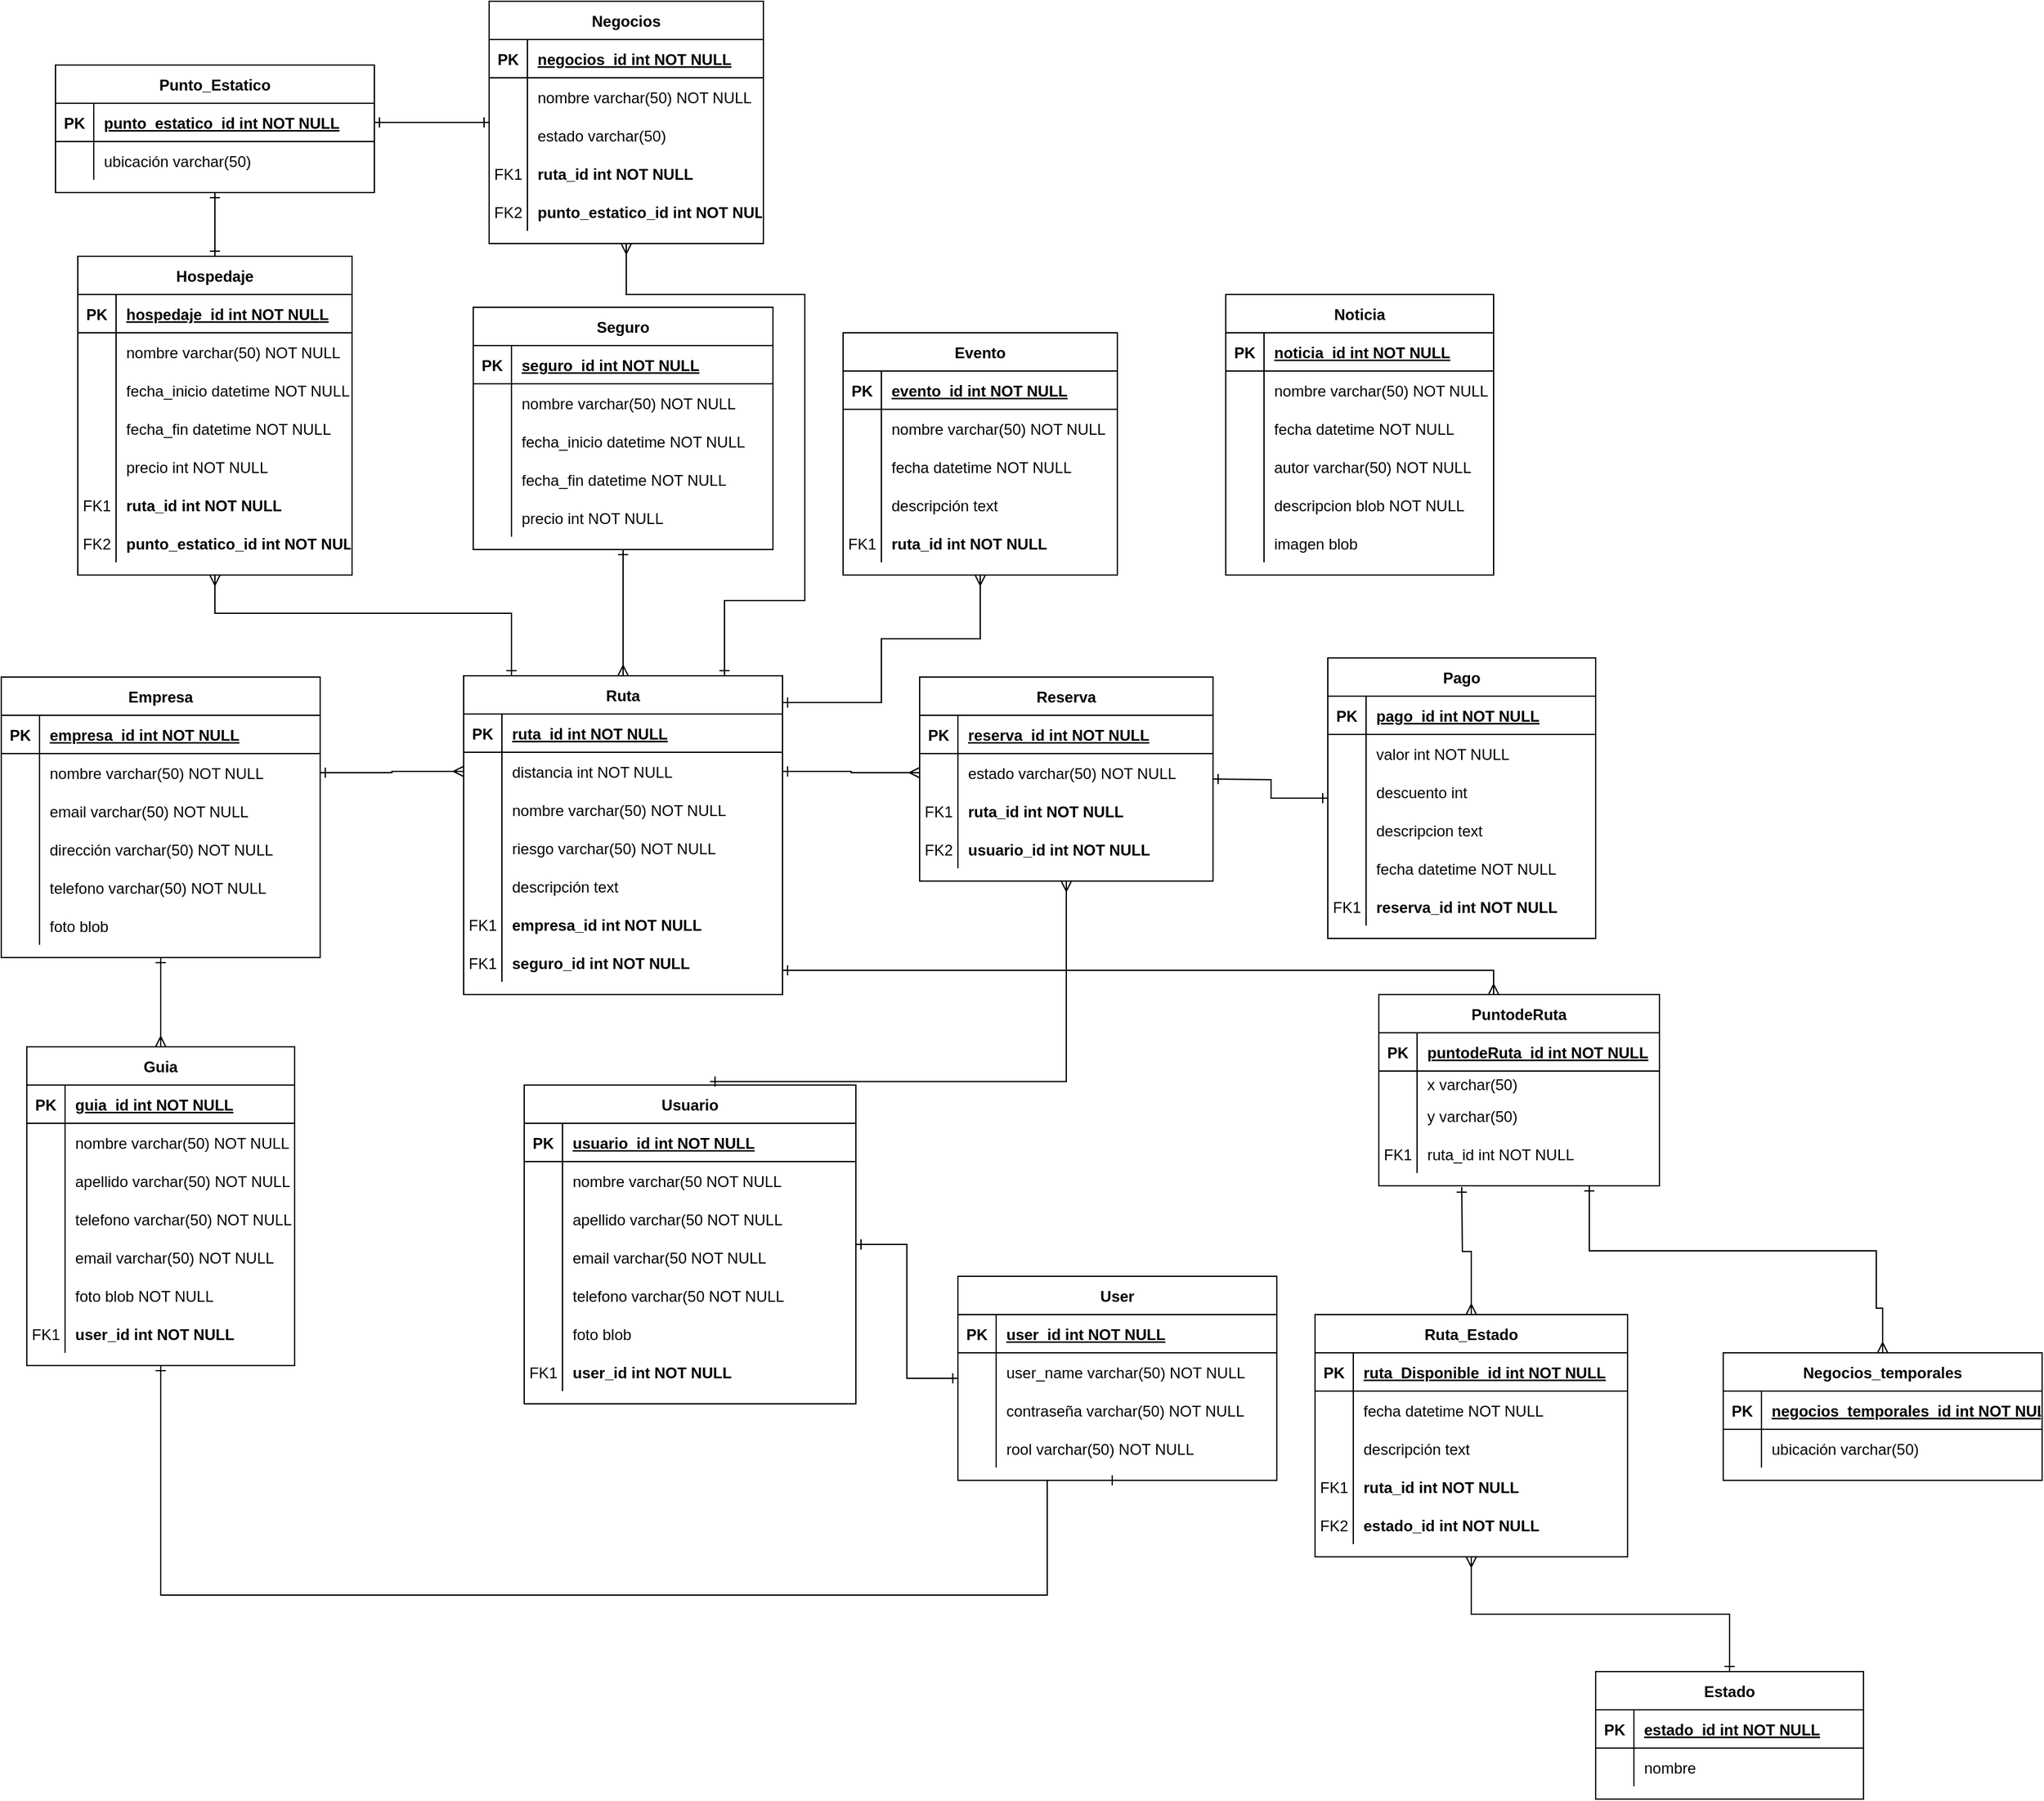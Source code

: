<mxfile version="15.7.3" type="device"><diagram id="R2lEEEUBdFMjLlhIrx00" name="Page-1"><mxGraphModel dx="1240" dy="1743" grid="1" gridSize="10" guides="1" tooltips="1" connect="1" arrows="1" fold="1" page="1" pageScale="1" pageWidth="850" pageHeight="1100" math="0" shadow="0" extFonts="Permanent Marker^https://fonts.googleapis.com/css?family=Permanent+Marker"><root><mxCell id="0"/><mxCell id="1" parent="0"/><mxCell id="7inTtLwe6Z4Dwp-sVjUT-55" style="edgeStyle=orthogonalEdgeStyle;rounded=0;orthogonalLoop=1;jettySize=auto;html=1;startArrow=ERone;startFill=0;endArrow=ERmany;endFill=0;" parent="1" target="7inTtLwe6Z4Dwp-sVjUT-39" edge="1"><mxGeometry relative="1" as="geometry"><mxPoint x="1195" y="580" as="sourcePoint"/></mxGeometry></mxCell><mxCell id="7inTtLwe6Z4Dwp-sVjUT-234" style="edgeStyle=orthogonalEdgeStyle;rounded=0;orthogonalLoop=1;jettySize=auto;html=1;entryX=0.5;entryY=1;entryDx=0;entryDy=0;startArrow=ERone;startFill=0;endArrow=ERmany;endFill=0;" parent="1" source="C-vyLk0tnHw3VtMMgP7b-2" target="7inTtLwe6Z4Dwp-sVjUT-218" edge="1"><mxGeometry relative="1" as="geometry"><mxPoint x="700" y="200" as="sourcePoint"/><Array as="points"><mxPoint x="740" y="200"/><mxPoint x="740" y="150"/><mxPoint x="818" y="150"/></Array></mxGeometry></mxCell><mxCell id="7inTtLwe6Z4Dwp-sVjUT-270" style="edgeStyle=orthogonalEdgeStyle;rounded=0;orthogonalLoop=1;jettySize=auto;html=1;entryX=0.5;entryY=1;entryDx=0;entryDy=0;startArrow=ERone;startFill=0;endArrow=ERmany;endFill=0;" parent="1" source="C-vyLk0tnHw3VtMMgP7b-2" target="7inTtLwe6Z4Dwp-sVjUT-254" edge="1"><mxGeometry relative="1" as="geometry"><Array as="points"><mxPoint x="450" y="130"/><mxPoint x="218" y="130"/></Array></mxGeometry></mxCell><mxCell id="7inTtLwe6Z4Dwp-sVjUT-309" style="edgeStyle=orthogonalEdgeStyle;rounded=0;orthogonalLoop=1;jettySize=auto;html=1;startArrow=ERone;startFill=0;endArrow=ERmany;endFill=0;" parent="1" source="C-vyLk0tnHw3VtMMgP7b-2" target="7inTtLwe6Z4Dwp-sVjUT-293" edge="1"><mxGeometry relative="1" as="geometry"><Array as="points"><mxPoint x="1220" y="410"/></Array></mxGeometry></mxCell><mxCell id="7inTtLwe6Z4Dwp-sVjUT-359" style="edgeStyle=orthogonalEdgeStyle;rounded=0;orthogonalLoop=1;jettySize=auto;html=1;startArrow=ERone;startFill=0;endArrow=ERmany;endFill=0;" parent="1" source="C-vyLk0tnHw3VtMMgP7b-2" target="7inTtLwe6Z4Dwp-sVjUT-340" edge="1"><mxGeometry relative="1" as="geometry"><Array as="points"><mxPoint x="617" y="120"/><mxPoint x="680" y="120"/><mxPoint x="680" y="-120"/><mxPoint x="540" y="-120"/></Array></mxGeometry></mxCell><mxCell id="C-vyLk0tnHw3VtMMgP7b-2" value="Ruta" style="shape=table;startSize=30;container=1;collapsible=1;childLayout=tableLayout;fixedRows=1;rowLines=0;fontStyle=1;align=center;resizeLast=1;" parent="1" vertex="1"><mxGeometry x="412.5" y="179" width="250" height="250" as="geometry"/></mxCell><mxCell id="C-vyLk0tnHw3VtMMgP7b-3" value="" style="shape=partialRectangle;collapsible=0;dropTarget=0;pointerEvents=0;fillColor=none;points=[[0,0.5],[1,0.5]];portConstraint=eastwest;top=0;left=0;right=0;bottom=1;" parent="C-vyLk0tnHw3VtMMgP7b-2" vertex="1"><mxGeometry y="30" width="250" height="30" as="geometry"/></mxCell><mxCell id="C-vyLk0tnHw3VtMMgP7b-4" value="PK" style="shape=partialRectangle;overflow=hidden;connectable=0;fillColor=none;top=0;left=0;bottom=0;right=0;fontStyle=1;" parent="C-vyLk0tnHw3VtMMgP7b-3" vertex="1"><mxGeometry width="30" height="30" as="geometry"><mxRectangle width="30" height="30" as="alternateBounds"/></mxGeometry></mxCell><mxCell id="C-vyLk0tnHw3VtMMgP7b-5" value="ruta_id int NOT NULL " style="shape=partialRectangle;overflow=hidden;connectable=0;fillColor=none;top=0;left=0;bottom=0;right=0;align=left;spacingLeft=6;fontStyle=5;" parent="C-vyLk0tnHw3VtMMgP7b-3" vertex="1"><mxGeometry x="30" width="220" height="30" as="geometry"><mxRectangle width="220" height="30" as="alternateBounds"/></mxGeometry></mxCell><mxCell id="C-vyLk0tnHw3VtMMgP7b-6" value="" style="shape=partialRectangle;collapsible=0;dropTarget=0;pointerEvents=0;fillColor=none;points=[[0,0.5],[1,0.5]];portConstraint=eastwest;top=0;left=0;right=0;bottom=0;" parent="C-vyLk0tnHw3VtMMgP7b-2" vertex="1"><mxGeometry y="60" width="250" height="30" as="geometry"/></mxCell><mxCell id="C-vyLk0tnHw3VtMMgP7b-7" value="" style="shape=partialRectangle;overflow=hidden;connectable=0;fillColor=none;top=0;left=0;bottom=0;right=0;" parent="C-vyLk0tnHw3VtMMgP7b-6" vertex="1"><mxGeometry width="30" height="30" as="geometry"><mxRectangle width="30" height="30" as="alternateBounds"/></mxGeometry></mxCell><mxCell id="C-vyLk0tnHw3VtMMgP7b-8" value="distancia int NOT NULL" style="shape=partialRectangle;overflow=hidden;connectable=0;fillColor=none;top=0;left=0;bottom=0;right=0;align=left;spacingLeft=6;" parent="C-vyLk0tnHw3VtMMgP7b-6" vertex="1"><mxGeometry x="30" width="220" height="30" as="geometry"><mxRectangle width="220" height="30" as="alternateBounds"/></mxGeometry></mxCell><mxCell id="C-vyLk0tnHw3VtMMgP7b-9" value="" style="shape=partialRectangle;collapsible=0;dropTarget=0;pointerEvents=0;fillColor=none;points=[[0,0.5],[1,0.5]];portConstraint=eastwest;top=0;left=0;right=0;bottom=0;" parent="C-vyLk0tnHw3VtMMgP7b-2" vertex="1"><mxGeometry y="90" width="250" height="30" as="geometry"/></mxCell><mxCell id="C-vyLk0tnHw3VtMMgP7b-10" value="" style="shape=partialRectangle;overflow=hidden;connectable=0;fillColor=none;top=0;left=0;bottom=0;right=0;" parent="C-vyLk0tnHw3VtMMgP7b-9" vertex="1"><mxGeometry width="30" height="30" as="geometry"><mxRectangle width="30" height="30" as="alternateBounds"/></mxGeometry></mxCell><mxCell id="C-vyLk0tnHw3VtMMgP7b-11" value="nombre varchar(50) NOT NULL" style="shape=partialRectangle;overflow=hidden;connectable=0;fillColor=none;top=0;left=0;bottom=0;right=0;align=left;spacingLeft=6;" parent="C-vyLk0tnHw3VtMMgP7b-9" vertex="1"><mxGeometry x="30" width="220" height="30" as="geometry"><mxRectangle width="220" height="30" as="alternateBounds"/></mxGeometry></mxCell><mxCell id="7inTtLwe6Z4Dwp-sVjUT-1" value="" style="shape=partialRectangle;collapsible=0;dropTarget=0;pointerEvents=0;fillColor=none;points=[[0,0.5],[1,0.5]];portConstraint=eastwest;top=0;left=0;right=0;bottom=0;" parent="C-vyLk0tnHw3VtMMgP7b-2" vertex="1"><mxGeometry y="120" width="250" height="30" as="geometry"/></mxCell><mxCell id="7inTtLwe6Z4Dwp-sVjUT-2" value="" style="shape=partialRectangle;overflow=hidden;connectable=0;fillColor=none;top=0;left=0;bottom=0;right=0;" parent="7inTtLwe6Z4Dwp-sVjUT-1" vertex="1"><mxGeometry width="30" height="30" as="geometry"><mxRectangle width="30" height="30" as="alternateBounds"/></mxGeometry></mxCell><mxCell id="7inTtLwe6Z4Dwp-sVjUT-3" value="riesgo varchar(50) NOT NULL" style="shape=partialRectangle;overflow=hidden;connectable=0;fillColor=none;top=0;left=0;bottom=0;right=0;align=left;spacingLeft=6;" parent="7inTtLwe6Z4Dwp-sVjUT-1" vertex="1"><mxGeometry x="30" width="220" height="30" as="geometry"><mxRectangle width="220" height="30" as="alternateBounds"/></mxGeometry></mxCell><mxCell id="7inTtLwe6Z4Dwp-sVjUT-4" value="" style="shape=partialRectangle;collapsible=0;dropTarget=0;pointerEvents=0;fillColor=none;points=[[0,0.5],[1,0.5]];portConstraint=eastwest;top=0;left=0;right=0;bottom=0;" parent="C-vyLk0tnHw3VtMMgP7b-2" vertex="1"><mxGeometry y="150" width="250" height="30" as="geometry"/></mxCell><mxCell id="7inTtLwe6Z4Dwp-sVjUT-5" value="" style="shape=partialRectangle;overflow=hidden;connectable=0;fillColor=none;top=0;left=0;bottom=0;right=0;" parent="7inTtLwe6Z4Dwp-sVjUT-4" vertex="1"><mxGeometry width="30" height="30" as="geometry"><mxRectangle width="30" height="30" as="alternateBounds"/></mxGeometry></mxCell><mxCell id="7inTtLwe6Z4Dwp-sVjUT-6" value="descripción text" style="shape=partialRectangle;overflow=hidden;connectable=0;fillColor=none;top=0;left=0;bottom=0;right=0;align=left;spacingLeft=6;" parent="7inTtLwe6Z4Dwp-sVjUT-4" vertex="1"><mxGeometry x="30" width="220" height="30" as="geometry"><mxRectangle width="220" height="30" as="alternateBounds"/></mxGeometry></mxCell><mxCell id="7inTtLwe6Z4Dwp-sVjUT-20" value="" style="shape=partialRectangle;collapsible=0;dropTarget=0;pointerEvents=0;fillColor=none;points=[[0,0.5],[1,0.5]];portConstraint=eastwest;top=0;left=0;right=0;bottom=0;" parent="C-vyLk0tnHw3VtMMgP7b-2" vertex="1"><mxGeometry y="180" width="250" height="30" as="geometry"/></mxCell><mxCell id="7inTtLwe6Z4Dwp-sVjUT-21" value="FK1" style="shape=partialRectangle;overflow=hidden;connectable=0;fillColor=none;top=0;left=0;bottom=0;right=0;" parent="7inTtLwe6Z4Dwp-sVjUT-20" vertex="1"><mxGeometry width="30" height="30" as="geometry"><mxRectangle width="30" height="30" as="alternateBounds"/></mxGeometry></mxCell><mxCell id="7inTtLwe6Z4Dwp-sVjUT-22" value="empresa_id int NOT NULL" style="shape=partialRectangle;overflow=hidden;connectable=0;fillColor=none;top=0;left=0;bottom=0;right=0;align=left;spacingLeft=6;fontStyle=1" parent="7inTtLwe6Z4Dwp-sVjUT-20" vertex="1"><mxGeometry x="30" width="220" height="30" as="geometry"><mxRectangle width="220" height="30" as="alternateBounds"/></mxGeometry></mxCell><mxCell id="7inTtLwe6Z4Dwp-sVjUT-215" value="" style="shape=partialRectangle;collapsible=0;dropTarget=0;pointerEvents=0;fillColor=none;points=[[0,0.5],[1,0.5]];portConstraint=eastwest;top=0;left=0;right=0;bottom=0;" parent="C-vyLk0tnHw3VtMMgP7b-2" vertex="1"><mxGeometry y="210" width="250" height="30" as="geometry"/></mxCell><mxCell id="7inTtLwe6Z4Dwp-sVjUT-216" value="FK1" style="shape=partialRectangle;overflow=hidden;connectable=0;fillColor=none;top=0;left=0;bottom=0;right=0;" parent="7inTtLwe6Z4Dwp-sVjUT-215" vertex="1"><mxGeometry width="30" height="30" as="geometry"><mxRectangle width="30" height="30" as="alternateBounds"/></mxGeometry></mxCell><mxCell id="7inTtLwe6Z4Dwp-sVjUT-217" value="seguro_id int NOT NULL" style="shape=partialRectangle;overflow=hidden;connectable=0;fillColor=none;top=0;left=0;bottom=0;right=0;align=left;spacingLeft=6;fontStyle=1" parent="7inTtLwe6Z4Dwp-sVjUT-215" vertex="1"><mxGeometry x="30" width="220" height="30" as="geometry"><mxRectangle width="220" height="30" as="alternateBounds"/></mxGeometry></mxCell><mxCell id="7inTtLwe6Z4Dwp-sVjUT-8" style="edgeStyle=orthogonalEdgeStyle;rounded=0;orthogonalLoop=1;jettySize=auto;html=1;entryX=0;entryY=0.5;entryDx=0;entryDy=0;endArrow=ERmany;endFill=0;startArrow=ERone;startFill=0;exitX=1;exitY=0.5;exitDx=0;exitDy=0;" parent="1" source="7inTtLwe6Z4Dwp-sVjUT-11" target="C-vyLk0tnHw3VtMMgP7b-6" edge="1"><mxGeometry relative="1" as="geometry"/></mxCell><mxCell id="7inTtLwe6Z4Dwp-sVjUT-187" style="edgeStyle=orthogonalEdgeStyle;rounded=0;orthogonalLoop=1;jettySize=auto;html=1;startArrow=ERone;startFill=0;endArrow=ERmany;endFill=0;" parent="1" source="C-vyLk0tnHw3VtMMgP7b-23" target="7inTtLwe6Z4Dwp-sVjUT-155" edge="1"><mxGeometry relative="1" as="geometry"><mxPoint x="280" y="90" as="targetPoint"/></mxGeometry></mxCell><mxCell id="C-vyLk0tnHw3VtMMgP7b-23" value="Empresa" style="shape=table;startSize=30;container=1;collapsible=1;childLayout=tableLayout;fixedRows=1;rowLines=0;fontStyle=1;align=center;resizeLast=1;" parent="1" vertex="1"><mxGeometry x="50" y="180" width="250" height="220" as="geometry"/></mxCell><mxCell id="C-vyLk0tnHw3VtMMgP7b-24" value="" style="shape=partialRectangle;collapsible=0;dropTarget=0;pointerEvents=0;fillColor=none;points=[[0,0.5],[1,0.5]];portConstraint=eastwest;top=0;left=0;right=0;bottom=1;" parent="C-vyLk0tnHw3VtMMgP7b-23" vertex="1"><mxGeometry y="30" width="250" height="30" as="geometry"/></mxCell><mxCell id="C-vyLk0tnHw3VtMMgP7b-25" value="PK" style="shape=partialRectangle;overflow=hidden;connectable=0;fillColor=none;top=0;left=0;bottom=0;right=0;fontStyle=1;" parent="C-vyLk0tnHw3VtMMgP7b-24" vertex="1"><mxGeometry width="30" height="30" as="geometry"><mxRectangle width="30" height="30" as="alternateBounds"/></mxGeometry></mxCell><mxCell id="C-vyLk0tnHw3VtMMgP7b-26" value="empresa_id int NOT NULL " style="shape=partialRectangle;overflow=hidden;connectable=0;fillColor=none;top=0;left=0;bottom=0;right=0;align=left;spacingLeft=6;fontStyle=5;" parent="C-vyLk0tnHw3VtMMgP7b-24" vertex="1"><mxGeometry x="30" width="220" height="30" as="geometry"><mxRectangle width="220" height="30" as="alternateBounds"/></mxGeometry></mxCell><mxCell id="7inTtLwe6Z4Dwp-sVjUT-11" value="" style="shape=partialRectangle;collapsible=0;dropTarget=0;pointerEvents=0;fillColor=none;points=[[0,0.5],[1,0.5]];portConstraint=eastwest;top=0;left=0;right=0;bottom=0;" parent="C-vyLk0tnHw3VtMMgP7b-23" vertex="1"><mxGeometry y="60" width="250" height="30" as="geometry"/></mxCell><mxCell id="7inTtLwe6Z4Dwp-sVjUT-12" value="" style="shape=partialRectangle;overflow=hidden;connectable=0;fillColor=none;top=0;left=0;bottom=0;right=0;" parent="7inTtLwe6Z4Dwp-sVjUT-11" vertex="1"><mxGeometry width="30" height="30" as="geometry"><mxRectangle width="30" height="30" as="alternateBounds"/></mxGeometry></mxCell><mxCell id="7inTtLwe6Z4Dwp-sVjUT-13" value="nombre varchar(50) NOT NULL" style="shape=partialRectangle;overflow=hidden;connectable=0;fillColor=none;top=0;left=0;bottom=0;right=0;align=left;spacingLeft=6;" parent="7inTtLwe6Z4Dwp-sVjUT-11" vertex="1"><mxGeometry x="30" width="220" height="30" as="geometry"><mxRectangle width="220" height="30" as="alternateBounds"/></mxGeometry></mxCell><mxCell id="7inTtLwe6Z4Dwp-sVjUT-14" value="" style="shape=partialRectangle;collapsible=0;dropTarget=0;pointerEvents=0;fillColor=none;points=[[0,0.5],[1,0.5]];portConstraint=eastwest;top=0;left=0;right=0;bottom=0;" parent="C-vyLk0tnHw3VtMMgP7b-23" vertex="1"><mxGeometry y="90" width="250" height="30" as="geometry"/></mxCell><mxCell id="7inTtLwe6Z4Dwp-sVjUT-15" value="" style="shape=partialRectangle;overflow=hidden;connectable=0;fillColor=none;top=0;left=0;bottom=0;right=0;" parent="7inTtLwe6Z4Dwp-sVjUT-14" vertex="1"><mxGeometry width="30" height="30" as="geometry"><mxRectangle width="30" height="30" as="alternateBounds"/></mxGeometry></mxCell><mxCell id="7inTtLwe6Z4Dwp-sVjUT-16" value="email varchar(50) NOT NULL" style="shape=partialRectangle;overflow=hidden;connectable=0;fillColor=none;top=0;left=0;bottom=0;right=0;align=left;spacingLeft=6;" parent="7inTtLwe6Z4Dwp-sVjUT-14" vertex="1"><mxGeometry x="30" width="220" height="30" as="geometry"><mxRectangle width="220" height="30" as="alternateBounds"/></mxGeometry></mxCell><mxCell id="7inTtLwe6Z4Dwp-sVjUT-17" value="" style="shape=partialRectangle;collapsible=0;dropTarget=0;pointerEvents=0;fillColor=none;points=[[0,0.5],[1,0.5]];portConstraint=eastwest;top=0;left=0;right=0;bottom=0;" parent="C-vyLk0tnHw3VtMMgP7b-23" vertex="1"><mxGeometry y="120" width="250" height="30" as="geometry"/></mxCell><mxCell id="7inTtLwe6Z4Dwp-sVjUT-18" value="" style="shape=partialRectangle;overflow=hidden;connectable=0;fillColor=none;top=0;left=0;bottom=0;right=0;" parent="7inTtLwe6Z4Dwp-sVjUT-17" vertex="1"><mxGeometry width="30" height="30" as="geometry"><mxRectangle width="30" height="30" as="alternateBounds"/></mxGeometry></mxCell><mxCell id="7inTtLwe6Z4Dwp-sVjUT-19" value="dirección varchar(50) NOT NULL" style="shape=partialRectangle;overflow=hidden;connectable=0;fillColor=none;top=0;left=0;bottom=0;right=0;align=left;spacingLeft=6;" parent="7inTtLwe6Z4Dwp-sVjUT-17" vertex="1"><mxGeometry x="30" width="220" height="30" as="geometry"><mxRectangle width="220" height="30" as="alternateBounds"/></mxGeometry></mxCell><mxCell id="7inTtLwe6Z4Dwp-sVjUT-181" value="" style="shape=partialRectangle;collapsible=0;dropTarget=0;pointerEvents=0;fillColor=none;points=[[0,0.5],[1,0.5]];portConstraint=eastwest;top=0;left=0;right=0;bottom=0;" parent="C-vyLk0tnHw3VtMMgP7b-23" vertex="1"><mxGeometry y="150" width="250" height="30" as="geometry"/></mxCell><mxCell id="7inTtLwe6Z4Dwp-sVjUT-182" value="" style="shape=partialRectangle;overflow=hidden;connectable=0;fillColor=none;top=0;left=0;bottom=0;right=0;" parent="7inTtLwe6Z4Dwp-sVjUT-181" vertex="1"><mxGeometry width="30" height="30" as="geometry"><mxRectangle width="30" height="30" as="alternateBounds"/></mxGeometry></mxCell><mxCell id="7inTtLwe6Z4Dwp-sVjUT-183" value="telefono varchar(50) NOT NULL" style="shape=partialRectangle;overflow=hidden;connectable=0;fillColor=none;top=0;left=0;bottom=0;right=0;align=left;spacingLeft=6;" parent="7inTtLwe6Z4Dwp-sVjUT-181" vertex="1"><mxGeometry x="30" width="220" height="30" as="geometry"><mxRectangle width="220" height="30" as="alternateBounds"/></mxGeometry></mxCell><mxCell id="C-vyLk0tnHw3VtMMgP7b-27" value="" style="shape=partialRectangle;collapsible=0;dropTarget=0;pointerEvents=0;fillColor=none;points=[[0,0.5],[1,0.5]];portConstraint=eastwest;top=0;left=0;right=0;bottom=0;" parent="C-vyLk0tnHw3VtMMgP7b-23" vertex="1"><mxGeometry y="180" width="250" height="30" as="geometry"/></mxCell><mxCell id="C-vyLk0tnHw3VtMMgP7b-28" value="" style="shape=partialRectangle;overflow=hidden;connectable=0;fillColor=none;top=0;left=0;bottom=0;right=0;" parent="C-vyLk0tnHw3VtMMgP7b-27" vertex="1"><mxGeometry width="30" height="30" as="geometry"><mxRectangle width="30" height="30" as="alternateBounds"/></mxGeometry></mxCell><mxCell id="C-vyLk0tnHw3VtMMgP7b-29" value="foto blob" style="shape=partialRectangle;overflow=hidden;connectable=0;fillColor=none;top=0;left=0;bottom=0;right=0;align=left;spacingLeft=6;" parent="C-vyLk0tnHw3VtMMgP7b-27" vertex="1"><mxGeometry x="30" width="220" height="30" as="geometry"><mxRectangle width="220" height="30" as="alternateBounds"/></mxGeometry></mxCell><mxCell id="7inTtLwe6Z4Dwp-sVjUT-23" value="Estado" style="shape=table;startSize=30;container=1;collapsible=1;childLayout=tableLayout;fixedRows=1;rowLines=0;fontStyle=1;align=center;resizeLast=1;" parent="1" vertex="1"><mxGeometry x="1300" y="960" width="210" height="100" as="geometry"/></mxCell><mxCell id="7inTtLwe6Z4Dwp-sVjUT-24" value="" style="shape=tableRow;horizontal=0;startSize=0;swimlaneHead=0;swimlaneBody=0;fillColor=none;collapsible=0;dropTarget=0;points=[[0,0.5],[1,0.5]];portConstraint=eastwest;top=0;left=0;right=0;bottom=1;" parent="7inTtLwe6Z4Dwp-sVjUT-23" vertex="1"><mxGeometry y="30" width="210" height="30" as="geometry"/></mxCell><mxCell id="7inTtLwe6Z4Dwp-sVjUT-25" value="PK" style="shape=partialRectangle;connectable=0;fillColor=none;top=0;left=0;bottom=0;right=0;fontStyle=1;overflow=hidden;" parent="7inTtLwe6Z4Dwp-sVjUT-24" vertex="1"><mxGeometry width="30" height="30" as="geometry"><mxRectangle width="30" height="30" as="alternateBounds"/></mxGeometry></mxCell><mxCell id="7inTtLwe6Z4Dwp-sVjUT-26" value="estado_id int NOT NULL" style="shape=partialRectangle;connectable=0;fillColor=none;top=0;left=0;bottom=0;right=0;align=left;spacingLeft=6;fontStyle=5;overflow=hidden;" parent="7inTtLwe6Z4Dwp-sVjUT-24" vertex="1"><mxGeometry x="30" width="180" height="30" as="geometry"><mxRectangle width="180" height="30" as="alternateBounds"/></mxGeometry></mxCell><mxCell id="7inTtLwe6Z4Dwp-sVjUT-27" value="" style="shape=tableRow;horizontal=0;startSize=0;swimlaneHead=0;swimlaneBody=0;fillColor=none;collapsible=0;dropTarget=0;points=[[0,0.5],[1,0.5]];portConstraint=eastwest;top=0;left=0;right=0;bottom=0;" parent="7inTtLwe6Z4Dwp-sVjUT-23" vertex="1"><mxGeometry y="60" width="210" height="30" as="geometry"/></mxCell><mxCell id="7inTtLwe6Z4Dwp-sVjUT-28" value="" style="shape=partialRectangle;connectable=0;fillColor=none;top=0;left=0;bottom=0;right=0;editable=1;overflow=hidden;" parent="7inTtLwe6Z4Dwp-sVjUT-27" vertex="1"><mxGeometry width="30" height="30" as="geometry"><mxRectangle width="30" height="30" as="alternateBounds"/></mxGeometry></mxCell><mxCell id="7inTtLwe6Z4Dwp-sVjUT-29" value="nombre" style="shape=partialRectangle;connectable=0;fillColor=none;top=0;left=0;bottom=0;right=0;align=left;spacingLeft=6;overflow=hidden;" parent="7inTtLwe6Z4Dwp-sVjUT-27" vertex="1"><mxGeometry x="30" width="180" height="30" as="geometry"><mxRectangle width="180" height="30" as="alternateBounds"/></mxGeometry></mxCell><mxCell id="7inTtLwe6Z4Dwp-sVjUT-39" value="Ruta_Estado" style="shape=table;startSize=30;container=1;collapsible=1;childLayout=tableLayout;fixedRows=1;rowLines=0;fontStyle=1;align=center;resizeLast=1;" parent="1" vertex="1"><mxGeometry x="1080" y="680" width="245" height="190" as="geometry"/></mxCell><mxCell id="7inTtLwe6Z4Dwp-sVjUT-40" value="" style="shape=tableRow;horizontal=0;startSize=0;swimlaneHead=0;swimlaneBody=0;fillColor=none;collapsible=0;dropTarget=0;points=[[0,0.5],[1,0.5]];portConstraint=eastwest;top=0;left=0;right=0;bottom=1;" parent="7inTtLwe6Z4Dwp-sVjUT-39" vertex="1"><mxGeometry y="30" width="245" height="30" as="geometry"/></mxCell><mxCell id="7inTtLwe6Z4Dwp-sVjUT-41" value="PK" style="shape=partialRectangle;connectable=0;fillColor=none;top=0;left=0;bottom=0;right=0;fontStyle=1;overflow=hidden;" parent="7inTtLwe6Z4Dwp-sVjUT-40" vertex="1"><mxGeometry width="30" height="30" as="geometry"><mxRectangle width="30" height="30" as="alternateBounds"/></mxGeometry></mxCell><mxCell id="7inTtLwe6Z4Dwp-sVjUT-42" value="ruta_Disponible_id int NOT NULL" style="shape=partialRectangle;connectable=0;fillColor=none;top=0;left=0;bottom=0;right=0;align=left;spacingLeft=6;fontStyle=5;overflow=hidden;" parent="7inTtLwe6Z4Dwp-sVjUT-40" vertex="1"><mxGeometry x="30" width="215" height="30" as="geometry"><mxRectangle width="215" height="30" as="alternateBounds"/></mxGeometry></mxCell><mxCell id="7inTtLwe6Z4Dwp-sVjUT-43" value="" style="shape=tableRow;horizontal=0;startSize=0;swimlaneHead=0;swimlaneBody=0;fillColor=none;collapsible=0;dropTarget=0;points=[[0,0.5],[1,0.5]];portConstraint=eastwest;top=0;left=0;right=0;bottom=0;" parent="7inTtLwe6Z4Dwp-sVjUT-39" vertex="1"><mxGeometry y="60" width="245" height="30" as="geometry"/></mxCell><mxCell id="7inTtLwe6Z4Dwp-sVjUT-44" value="" style="shape=partialRectangle;connectable=0;fillColor=none;top=0;left=0;bottom=0;right=0;editable=1;overflow=hidden;" parent="7inTtLwe6Z4Dwp-sVjUT-43" vertex="1"><mxGeometry width="30" height="30" as="geometry"><mxRectangle width="30" height="30" as="alternateBounds"/></mxGeometry></mxCell><mxCell id="7inTtLwe6Z4Dwp-sVjUT-45" value="fecha datetime NOT NULL" style="shape=partialRectangle;connectable=0;fillColor=none;top=0;left=0;bottom=0;right=0;align=left;spacingLeft=6;overflow=hidden;" parent="7inTtLwe6Z4Dwp-sVjUT-43" vertex="1"><mxGeometry x="30" width="215" height="30" as="geometry"><mxRectangle width="215" height="30" as="alternateBounds"/></mxGeometry></mxCell><mxCell id="7inTtLwe6Z4Dwp-sVjUT-46" value="" style="shape=tableRow;horizontal=0;startSize=0;swimlaneHead=0;swimlaneBody=0;fillColor=none;collapsible=0;dropTarget=0;points=[[0,0.5],[1,0.5]];portConstraint=eastwest;top=0;left=0;right=0;bottom=0;" parent="7inTtLwe6Z4Dwp-sVjUT-39" vertex="1"><mxGeometry y="90" width="245" height="30" as="geometry"/></mxCell><mxCell id="7inTtLwe6Z4Dwp-sVjUT-47" value="" style="shape=partialRectangle;connectable=0;fillColor=none;top=0;left=0;bottom=0;right=0;editable=1;overflow=hidden;" parent="7inTtLwe6Z4Dwp-sVjUT-46" vertex="1"><mxGeometry width="30" height="30" as="geometry"><mxRectangle width="30" height="30" as="alternateBounds"/></mxGeometry></mxCell><mxCell id="7inTtLwe6Z4Dwp-sVjUT-48" value="descripción text" style="shape=partialRectangle;connectable=0;fillColor=none;top=0;left=0;bottom=0;right=0;align=left;spacingLeft=6;overflow=hidden;" parent="7inTtLwe6Z4Dwp-sVjUT-46" vertex="1"><mxGeometry x="30" width="215" height="30" as="geometry"><mxRectangle width="215" height="30" as="alternateBounds"/></mxGeometry></mxCell><mxCell id="7inTtLwe6Z4Dwp-sVjUT-49" value="" style="shape=tableRow;horizontal=0;startSize=0;swimlaneHead=0;swimlaneBody=0;fillColor=none;collapsible=0;dropTarget=0;points=[[0,0.5],[1,0.5]];portConstraint=eastwest;top=0;left=0;right=0;bottom=0;" parent="7inTtLwe6Z4Dwp-sVjUT-39" vertex="1"><mxGeometry y="120" width="245" height="30" as="geometry"/></mxCell><mxCell id="7inTtLwe6Z4Dwp-sVjUT-50" value="FK1" style="shape=partialRectangle;connectable=0;fillColor=none;top=0;left=0;bottom=0;right=0;editable=1;overflow=hidden;" parent="7inTtLwe6Z4Dwp-sVjUT-49" vertex="1"><mxGeometry width="30" height="30" as="geometry"><mxRectangle width="30" height="30" as="alternateBounds"/></mxGeometry></mxCell><mxCell id="7inTtLwe6Z4Dwp-sVjUT-51" value="ruta_id int NOT NULL" style="shape=partialRectangle;connectable=0;fillColor=none;top=0;left=0;bottom=0;right=0;align=left;spacingLeft=6;overflow=hidden;fontStyle=1" parent="7inTtLwe6Z4Dwp-sVjUT-49" vertex="1"><mxGeometry x="30" width="215" height="30" as="geometry"><mxRectangle width="215" height="30" as="alternateBounds"/></mxGeometry></mxCell><mxCell id="7inTtLwe6Z4Dwp-sVjUT-52" value="" style="shape=tableRow;horizontal=0;startSize=0;swimlaneHead=0;swimlaneBody=0;fillColor=none;collapsible=0;dropTarget=0;points=[[0,0.5],[1,0.5]];portConstraint=eastwest;top=0;left=0;right=0;bottom=0;" parent="7inTtLwe6Z4Dwp-sVjUT-39" vertex="1"><mxGeometry y="150" width="245" height="30" as="geometry"/></mxCell><mxCell id="7inTtLwe6Z4Dwp-sVjUT-53" value="FK2" style="shape=partialRectangle;connectable=0;fillColor=none;top=0;left=0;bottom=0;right=0;editable=1;overflow=hidden;" parent="7inTtLwe6Z4Dwp-sVjUT-52" vertex="1"><mxGeometry width="30" height="30" as="geometry"><mxRectangle width="30" height="30" as="alternateBounds"/></mxGeometry></mxCell><mxCell id="7inTtLwe6Z4Dwp-sVjUT-54" value="estado_id int NOT NULL" style="shape=partialRectangle;connectable=0;fillColor=none;top=0;left=0;bottom=0;right=0;align=left;spacingLeft=6;overflow=hidden;fontStyle=1" parent="7inTtLwe6Z4Dwp-sVjUT-52" vertex="1"><mxGeometry x="30" width="215" height="30" as="geometry"><mxRectangle width="215" height="30" as="alternateBounds"/></mxGeometry></mxCell><mxCell id="7inTtLwe6Z4Dwp-sVjUT-56" style="edgeStyle=orthogonalEdgeStyle;rounded=0;orthogonalLoop=1;jettySize=auto;html=1;entryX=0.5;entryY=1;entryDx=0;entryDy=0;startArrow=ERone;startFill=0;endArrow=ERmany;endFill=0;exitX=0.5;exitY=0;exitDx=0;exitDy=0;" parent="1" source="7inTtLwe6Z4Dwp-sVjUT-23" target="7inTtLwe6Z4Dwp-sVjUT-39" edge="1"><mxGeometry relative="1" as="geometry"/></mxCell><mxCell id="7inTtLwe6Z4Dwp-sVjUT-151" style="edgeStyle=orthogonalEdgeStyle;rounded=0;orthogonalLoop=1;jettySize=auto;html=1;startArrow=ERone;startFill=0;endArrow=ERone;endFill=0;" parent="1" source="7inTtLwe6Z4Dwp-sVjUT-57" target="7inTtLwe6Z4Dwp-sVjUT-138" edge="1"><mxGeometry relative="1" as="geometry"/></mxCell><mxCell id="7inTtLwe6Z4Dwp-sVjUT-57" value="Usuario" style="shape=table;startSize=30;container=1;collapsible=1;childLayout=tableLayout;fixedRows=1;rowLines=0;fontStyle=1;align=center;resizeLast=1;" parent="1" vertex="1"><mxGeometry x="460" y="500" width="260" height="250" as="geometry"/></mxCell><mxCell id="7inTtLwe6Z4Dwp-sVjUT-58" value="" style="shape=tableRow;horizontal=0;startSize=0;swimlaneHead=0;swimlaneBody=0;fillColor=none;collapsible=0;dropTarget=0;points=[[0,0.5],[1,0.5]];portConstraint=eastwest;top=0;left=0;right=0;bottom=1;" parent="7inTtLwe6Z4Dwp-sVjUT-57" vertex="1"><mxGeometry y="30" width="260" height="30" as="geometry"/></mxCell><mxCell id="7inTtLwe6Z4Dwp-sVjUT-59" value="PK" style="shape=partialRectangle;connectable=0;fillColor=none;top=0;left=0;bottom=0;right=0;fontStyle=1;overflow=hidden;" parent="7inTtLwe6Z4Dwp-sVjUT-58" vertex="1"><mxGeometry width="30" height="30" as="geometry"><mxRectangle width="30" height="30" as="alternateBounds"/></mxGeometry></mxCell><mxCell id="7inTtLwe6Z4Dwp-sVjUT-60" value="usuario_id int NOT NULL" style="shape=partialRectangle;connectable=0;fillColor=none;top=0;left=0;bottom=0;right=0;align=left;spacingLeft=6;fontStyle=5;overflow=hidden;" parent="7inTtLwe6Z4Dwp-sVjUT-58" vertex="1"><mxGeometry x="30" width="230" height="30" as="geometry"><mxRectangle width="230" height="30" as="alternateBounds"/></mxGeometry></mxCell><mxCell id="7inTtLwe6Z4Dwp-sVjUT-61" value="" style="shape=tableRow;horizontal=0;startSize=0;swimlaneHead=0;swimlaneBody=0;fillColor=none;collapsible=0;dropTarget=0;points=[[0,0.5],[1,0.5]];portConstraint=eastwest;top=0;left=0;right=0;bottom=0;" parent="7inTtLwe6Z4Dwp-sVjUT-57" vertex="1"><mxGeometry y="60" width="260" height="30" as="geometry"/></mxCell><mxCell id="7inTtLwe6Z4Dwp-sVjUT-62" value="" style="shape=partialRectangle;connectable=0;fillColor=none;top=0;left=0;bottom=0;right=0;editable=1;overflow=hidden;" parent="7inTtLwe6Z4Dwp-sVjUT-61" vertex="1"><mxGeometry width="30" height="30" as="geometry"><mxRectangle width="30" height="30" as="alternateBounds"/></mxGeometry></mxCell><mxCell id="7inTtLwe6Z4Dwp-sVjUT-63" value="nombre varchar(50 NOT NULL" style="shape=partialRectangle;connectable=0;fillColor=none;top=0;left=0;bottom=0;right=0;align=left;spacingLeft=6;overflow=hidden;" parent="7inTtLwe6Z4Dwp-sVjUT-61" vertex="1"><mxGeometry x="30" width="230" height="30" as="geometry"><mxRectangle width="230" height="30" as="alternateBounds"/></mxGeometry></mxCell><mxCell id="7inTtLwe6Z4Dwp-sVjUT-70" value="" style="shape=tableRow;horizontal=0;startSize=0;swimlaneHead=0;swimlaneBody=0;fillColor=none;collapsible=0;dropTarget=0;points=[[0,0.5],[1,0.5]];portConstraint=eastwest;top=0;left=0;right=0;bottom=0;" parent="7inTtLwe6Z4Dwp-sVjUT-57" vertex="1"><mxGeometry y="90" width="260" height="30" as="geometry"/></mxCell><mxCell id="7inTtLwe6Z4Dwp-sVjUT-71" value="" style="shape=partialRectangle;connectable=0;fillColor=none;top=0;left=0;bottom=0;right=0;editable=1;overflow=hidden;" parent="7inTtLwe6Z4Dwp-sVjUT-70" vertex="1"><mxGeometry width="30" height="30" as="geometry"><mxRectangle width="30" height="30" as="alternateBounds"/></mxGeometry></mxCell><mxCell id="7inTtLwe6Z4Dwp-sVjUT-72" value="apellido varchar(50 NOT NULL" style="shape=partialRectangle;connectable=0;fillColor=none;top=0;left=0;bottom=0;right=0;align=left;spacingLeft=6;overflow=hidden;" parent="7inTtLwe6Z4Dwp-sVjUT-70" vertex="1"><mxGeometry x="30" width="230" height="30" as="geometry"><mxRectangle width="230" height="30" as="alternateBounds"/></mxGeometry></mxCell><mxCell id="7inTtLwe6Z4Dwp-sVjUT-73" value="" style="shape=tableRow;horizontal=0;startSize=0;swimlaneHead=0;swimlaneBody=0;fillColor=none;collapsible=0;dropTarget=0;points=[[0,0.5],[1,0.5]];portConstraint=eastwest;top=0;left=0;right=0;bottom=0;" parent="7inTtLwe6Z4Dwp-sVjUT-57" vertex="1"><mxGeometry y="120" width="260" height="30" as="geometry"/></mxCell><mxCell id="7inTtLwe6Z4Dwp-sVjUT-74" value="" style="shape=partialRectangle;connectable=0;fillColor=none;top=0;left=0;bottom=0;right=0;editable=1;overflow=hidden;" parent="7inTtLwe6Z4Dwp-sVjUT-73" vertex="1"><mxGeometry width="30" height="30" as="geometry"><mxRectangle width="30" height="30" as="alternateBounds"/></mxGeometry></mxCell><mxCell id="7inTtLwe6Z4Dwp-sVjUT-75" value="email varchar(50 NOT NULL" style="shape=partialRectangle;connectable=0;fillColor=none;top=0;left=0;bottom=0;right=0;align=left;spacingLeft=6;overflow=hidden;" parent="7inTtLwe6Z4Dwp-sVjUT-73" vertex="1"><mxGeometry x="30" width="230" height="30" as="geometry"><mxRectangle width="230" height="30" as="alternateBounds"/></mxGeometry></mxCell><mxCell id="7inTtLwe6Z4Dwp-sVjUT-76" value="" style="shape=tableRow;horizontal=0;startSize=0;swimlaneHead=0;swimlaneBody=0;fillColor=none;collapsible=0;dropTarget=0;points=[[0,0.5],[1,0.5]];portConstraint=eastwest;top=0;left=0;right=0;bottom=0;" parent="7inTtLwe6Z4Dwp-sVjUT-57" vertex="1"><mxGeometry y="150" width="260" height="30" as="geometry"/></mxCell><mxCell id="7inTtLwe6Z4Dwp-sVjUT-77" value="" style="shape=partialRectangle;connectable=0;fillColor=none;top=0;left=0;bottom=0;right=0;editable=1;overflow=hidden;" parent="7inTtLwe6Z4Dwp-sVjUT-76" vertex="1"><mxGeometry width="30" height="30" as="geometry"><mxRectangle width="30" height="30" as="alternateBounds"/></mxGeometry></mxCell><mxCell id="7inTtLwe6Z4Dwp-sVjUT-78" value="telefono varchar(50 NOT NULL" style="shape=partialRectangle;connectable=0;fillColor=none;top=0;left=0;bottom=0;right=0;align=left;spacingLeft=6;overflow=hidden;" parent="7inTtLwe6Z4Dwp-sVjUT-76" vertex="1"><mxGeometry x="30" width="230" height="30" as="geometry"><mxRectangle width="230" height="30" as="alternateBounds"/></mxGeometry></mxCell><mxCell id="7inTtLwe6Z4Dwp-sVjUT-184" value="" style="shape=tableRow;horizontal=0;startSize=0;swimlaneHead=0;swimlaneBody=0;fillColor=none;collapsible=0;dropTarget=0;points=[[0,0.5],[1,0.5]];portConstraint=eastwest;top=0;left=0;right=0;bottom=0;" parent="7inTtLwe6Z4Dwp-sVjUT-57" vertex="1"><mxGeometry y="180" width="260" height="30" as="geometry"/></mxCell><mxCell id="7inTtLwe6Z4Dwp-sVjUT-185" value="" style="shape=partialRectangle;connectable=0;fillColor=none;top=0;left=0;bottom=0;right=0;editable=1;overflow=hidden;" parent="7inTtLwe6Z4Dwp-sVjUT-184" vertex="1"><mxGeometry width="30" height="30" as="geometry"><mxRectangle width="30" height="30" as="alternateBounds"/></mxGeometry></mxCell><mxCell id="7inTtLwe6Z4Dwp-sVjUT-186" value="foto blob" style="shape=partialRectangle;connectable=0;fillColor=none;top=0;left=0;bottom=0;right=0;align=left;spacingLeft=6;overflow=hidden;" parent="7inTtLwe6Z4Dwp-sVjUT-184" vertex="1"><mxGeometry x="30" width="230" height="30" as="geometry"><mxRectangle width="230" height="30" as="alternateBounds"/></mxGeometry></mxCell><mxCell id="7inTtLwe6Z4Dwp-sVjUT-152" value="" style="shape=tableRow;horizontal=0;startSize=0;swimlaneHead=0;swimlaneBody=0;fillColor=none;collapsible=0;dropTarget=0;points=[[0,0.5],[1,0.5]];portConstraint=eastwest;top=0;left=0;right=0;bottom=0;" parent="7inTtLwe6Z4Dwp-sVjUT-57" vertex="1"><mxGeometry y="210" width="260" height="30" as="geometry"/></mxCell><mxCell id="7inTtLwe6Z4Dwp-sVjUT-153" value="FK1" style="shape=partialRectangle;connectable=0;fillColor=none;top=0;left=0;bottom=0;right=0;editable=1;overflow=hidden;" parent="7inTtLwe6Z4Dwp-sVjUT-152" vertex="1"><mxGeometry width="30" height="30" as="geometry"><mxRectangle width="30" height="30" as="alternateBounds"/></mxGeometry></mxCell><mxCell id="7inTtLwe6Z4Dwp-sVjUT-154" value="user_id int NOT NULL" style="shape=partialRectangle;connectable=0;fillColor=none;top=0;left=0;bottom=0;right=0;align=left;spacingLeft=6;overflow=hidden;fontStyle=1" parent="7inTtLwe6Z4Dwp-sVjUT-152" vertex="1"><mxGeometry x="30" width="230" height="30" as="geometry"><mxRectangle width="230" height="30" as="alternateBounds"/></mxGeometry></mxCell><mxCell id="7inTtLwe6Z4Dwp-sVjUT-82" value="Reserva" style="shape=table;startSize=30;container=1;collapsible=1;childLayout=tableLayout;fixedRows=1;rowLines=0;fontStyle=1;align=center;resizeLast=1;" parent="1" vertex="1"><mxGeometry x="770" y="180" width="230" height="160" as="geometry"/></mxCell><mxCell id="7inTtLwe6Z4Dwp-sVjUT-83" value="" style="shape=tableRow;horizontal=0;startSize=0;swimlaneHead=0;swimlaneBody=0;fillColor=none;collapsible=0;dropTarget=0;points=[[0,0.5],[1,0.5]];portConstraint=eastwest;top=0;left=0;right=0;bottom=1;" parent="7inTtLwe6Z4Dwp-sVjUT-82" vertex="1"><mxGeometry y="30" width="230" height="30" as="geometry"/></mxCell><mxCell id="7inTtLwe6Z4Dwp-sVjUT-84" value="PK" style="shape=partialRectangle;connectable=0;fillColor=none;top=0;left=0;bottom=0;right=0;fontStyle=1;overflow=hidden;" parent="7inTtLwe6Z4Dwp-sVjUT-83" vertex="1"><mxGeometry width="30" height="30" as="geometry"><mxRectangle width="30" height="30" as="alternateBounds"/></mxGeometry></mxCell><mxCell id="7inTtLwe6Z4Dwp-sVjUT-85" value="reserva_id int NOT NULL" style="shape=partialRectangle;connectable=0;fillColor=none;top=0;left=0;bottom=0;right=0;align=left;spacingLeft=6;fontStyle=5;overflow=hidden;" parent="7inTtLwe6Z4Dwp-sVjUT-83" vertex="1"><mxGeometry x="30" width="200" height="30" as="geometry"><mxRectangle width="200" height="30" as="alternateBounds"/></mxGeometry></mxCell><mxCell id="7inTtLwe6Z4Dwp-sVjUT-86" value="" style="shape=tableRow;horizontal=0;startSize=0;swimlaneHead=0;swimlaneBody=0;fillColor=none;collapsible=0;dropTarget=0;points=[[0,0.5],[1,0.5]];portConstraint=eastwest;top=0;left=0;right=0;bottom=0;" parent="7inTtLwe6Z4Dwp-sVjUT-82" vertex="1"><mxGeometry y="60" width="230" height="30" as="geometry"/></mxCell><mxCell id="7inTtLwe6Z4Dwp-sVjUT-87" value="" style="shape=partialRectangle;connectable=0;fillColor=none;top=0;left=0;bottom=0;right=0;editable=1;overflow=hidden;" parent="7inTtLwe6Z4Dwp-sVjUT-86" vertex="1"><mxGeometry width="30" height="30" as="geometry"><mxRectangle width="30" height="30" as="alternateBounds"/></mxGeometry></mxCell><mxCell id="7inTtLwe6Z4Dwp-sVjUT-88" value="estado varchar(50) NOT NULL" style="shape=partialRectangle;connectable=0;fillColor=none;top=0;left=0;bottom=0;right=0;align=left;spacingLeft=6;overflow=hidden;" parent="7inTtLwe6Z4Dwp-sVjUT-86" vertex="1"><mxGeometry x="30" width="200" height="30" as="geometry"><mxRectangle width="200" height="30" as="alternateBounds"/></mxGeometry></mxCell><mxCell id="7inTtLwe6Z4Dwp-sVjUT-95" value="" style="shape=tableRow;horizontal=0;startSize=0;swimlaneHead=0;swimlaneBody=0;fillColor=none;collapsible=0;dropTarget=0;points=[[0,0.5],[1,0.5]];portConstraint=eastwest;top=0;left=0;right=0;bottom=0;" parent="7inTtLwe6Z4Dwp-sVjUT-82" vertex="1"><mxGeometry y="90" width="230" height="30" as="geometry"/></mxCell><mxCell id="7inTtLwe6Z4Dwp-sVjUT-96" value="FK1" style="shape=partialRectangle;connectable=0;fillColor=none;top=0;left=0;bottom=0;right=0;editable=1;overflow=hidden;" parent="7inTtLwe6Z4Dwp-sVjUT-95" vertex="1"><mxGeometry width="30" height="30" as="geometry"><mxRectangle width="30" height="30" as="alternateBounds"/></mxGeometry></mxCell><mxCell id="7inTtLwe6Z4Dwp-sVjUT-97" value="ruta_id int NOT NULL" style="shape=partialRectangle;connectable=0;fillColor=none;top=0;left=0;bottom=0;right=0;align=left;spacingLeft=6;overflow=hidden;fontStyle=1" parent="7inTtLwe6Z4Dwp-sVjUT-95" vertex="1"><mxGeometry x="30" width="200" height="30" as="geometry"><mxRectangle width="200" height="30" as="alternateBounds"/></mxGeometry></mxCell><mxCell id="7inTtLwe6Z4Dwp-sVjUT-98" value="" style="shape=tableRow;horizontal=0;startSize=0;swimlaneHead=0;swimlaneBody=0;fillColor=none;collapsible=0;dropTarget=0;points=[[0,0.5],[1,0.5]];portConstraint=eastwest;top=0;left=0;right=0;bottom=0;" parent="7inTtLwe6Z4Dwp-sVjUT-82" vertex="1"><mxGeometry y="120" width="230" height="30" as="geometry"/></mxCell><mxCell id="7inTtLwe6Z4Dwp-sVjUT-99" value="FK2" style="shape=partialRectangle;connectable=0;fillColor=none;top=0;left=0;bottom=0;right=0;editable=1;overflow=hidden;" parent="7inTtLwe6Z4Dwp-sVjUT-98" vertex="1"><mxGeometry width="30" height="30" as="geometry"><mxRectangle width="30" height="30" as="alternateBounds"/></mxGeometry></mxCell><mxCell id="7inTtLwe6Z4Dwp-sVjUT-100" value="usuario_id int NOT NULL" style="shape=partialRectangle;connectable=0;fillColor=none;top=0;left=0;bottom=0;right=0;align=left;spacingLeft=6;overflow=hidden;fontStyle=1" parent="7inTtLwe6Z4Dwp-sVjUT-98" vertex="1"><mxGeometry x="30" width="200" height="30" as="geometry"><mxRectangle width="200" height="30" as="alternateBounds"/></mxGeometry></mxCell><mxCell id="7inTtLwe6Z4Dwp-sVjUT-101" style="edgeStyle=orthogonalEdgeStyle;rounded=0;orthogonalLoop=1;jettySize=auto;html=1;entryX=0;entryY=0.5;entryDx=0;entryDy=0;startArrow=ERone;startFill=0;endArrow=ERmany;endFill=0;exitX=1;exitY=0.5;exitDx=0;exitDy=0;" parent="1" source="C-vyLk0tnHw3VtMMgP7b-6" target="7inTtLwe6Z4Dwp-sVjUT-86" edge="1"><mxGeometry relative="1" as="geometry"/></mxCell><mxCell id="7inTtLwe6Z4Dwp-sVjUT-102" style="edgeStyle=orthogonalEdgeStyle;rounded=0;orthogonalLoop=1;jettySize=auto;html=1;startArrow=ERone;startFill=0;endArrow=ERmany;endFill=0;exitX=0.56;exitY=-0.011;exitDx=0;exitDy=0;exitPerimeter=0;" parent="1" source="7inTtLwe6Z4Dwp-sVjUT-57" target="7inTtLwe6Z4Dwp-sVjUT-82" edge="1"><mxGeometry relative="1" as="geometry"/></mxCell><mxCell id="7inTtLwe6Z4Dwp-sVjUT-116" style="edgeStyle=orthogonalEdgeStyle;rounded=0;orthogonalLoop=1;jettySize=auto;html=1;startArrow=ERone;startFill=0;endArrow=ERone;endFill=0;" parent="1" source="7inTtLwe6Z4Dwp-sVjUT-103" edge="1"><mxGeometry relative="1" as="geometry"><mxPoint x="1000" y="260" as="targetPoint"/></mxGeometry></mxCell><mxCell id="7inTtLwe6Z4Dwp-sVjUT-103" value="Pago" style="shape=table;startSize=30;container=1;collapsible=1;childLayout=tableLayout;fixedRows=1;rowLines=0;fontStyle=1;align=center;resizeLast=1;" parent="1" vertex="1"><mxGeometry x="1090" y="165" width="210" height="220" as="geometry"/></mxCell><mxCell id="7inTtLwe6Z4Dwp-sVjUT-104" value="" style="shape=tableRow;horizontal=0;startSize=0;swimlaneHead=0;swimlaneBody=0;fillColor=none;collapsible=0;dropTarget=0;points=[[0,0.5],[1,0.5]];portConstraint=eastwest;top=0;left=0;right=0;bottom=1;" parent="7inTtLwe6Z4Dwp-sVjUT-103" vertex="1"><mxGeometry y="30" width="210" height="30" as="geometry"/></mxCell><mxCell id="7inTtLwe6Z4Dwp-sVjUT-105" value="PK" style="shape=partialRectangle;connectable=0;fillColor=none;top=0;left=0;bottom=0;right=0;fontStyle=1;overflow=hidden;" parent="7inTtLwe6Z4Dwp-sVjUT-104" vertex="1"><mxGeometry width="30" height="30" as="geometry"><mxRectangle width="30" height="30" as="alternateBounds"/></mxGeometry></mxCell><mxCell id="7inTtLwe6Z4Dwp-sVjUT-106" value="pago_id int NOT NULL" style="shape=partialRectangle;connectable=0;fillColor=none;top=0;left=0;bottom=0;right=0;align=left;spacingLeft=6;fontStyle=5;overflow=hidden;" parent="7inTtLwe6Z4Dwp-sVjUT-104" vertex="1"><mxGeometry x="30" width="180" height="30" as="geometry"><mxRectangle width="180" height="30" as="alternateBounds"/></mxGeometry></mxCell><mxCell id="7inTtLwe6Z4Dwp-sVjUT-107" value="" style="shape=tableRow;horizontal=0;startSize=0;swimlaneHead=0;swimlaneBody=0;fillColor=none;collapsible=0;dropTarget=0;points=[[0,0.5],[1,0.5]];portConstraint=eastwest;top=0;left=0;right=0;bottom=0;" parent="7inTtLwe6Z4Dwp-sVjUT-103" vertex="1"><mxGeometry y="60" width="210" height="30" as="geometry"/></mxCell><mxCell id="7inTtLwe6Z4Dwp-sVjUT-108" value="" style="shape=partialRectangle;connectable=0;fillColor=none;top=0;left=0;bottom=0;right=0;editable=1;overflow=hidden;" parent="7inTtLwe6Z4Dwp-sVjUT-107" vertex="1"><mxGeometry width="30" height="30" as="geometry"><mxRectangle width="30" height="30" as="alternateBounds"/></mxGeometry></mxCell><mxCell id="7inTtLwe6Z4Dwp-sVjUT-109" value="valor int NOT NULL" style="shape=partialRectangle;connectable=0;fillColor=none;top=0;left=0;bottom=0;right=0;align=left;spacingLeft=6;overflow=hidden;" parent="7inTtLwe6Z4Dwp-sVjUT-107" vertex="1"><mxGeometry x="30" width="180" height="30" as="geometry"><mxRectangle width="180" height="30" as="alternateBounds"/></mxGeometry></mxCell><mxCell id="7inTtLwe6Z4Dwp-sVjUT-110" value="" style="shape=tableRow;horizontal=0;startSize=0;swimlaneHead=0;swimlaneBody=0;fillColor=none;collapsible=0;dropTarget=0;points=[[0,0.5],[1,0.5]];portConstraint=eastwest;top=0;left=0;right=0;bottom=0;" parent="7inTtLwe6Z4Dwp-sVjUT-103" vertex="1"><mxGeometry y="90" width="210" height="30" as="geometry"/></mxCell><mxCell id="7inTtLwe6Z4Dwp-sVjUT-111" value="" style="shape=partialRectangle;connectable=0;fillColor=none;top=0;left=0;bottom=0;right=0;editable=1;overflow=hidden;" parent="7inTtLwe6Z4Dwp-sVjUT-110" vertex="1"><mxGeometry width="30" height="30" as="geometry"><mxRectangle width="30" height="30" as="alternateBounds"/></mxGeometry></mxCell><mxCell id="7inTtLwe6Z4Dwp-sVjUT-112" value="descuento int " style="shape=partialRectangle;connectable=0;fillColor=none;top=0;left=0;bottom=0;right=0;align=left;spacingLeft=6;overflow=hidden;" parent="7inTtLwe6Z4Dwp-sVjUT-110" vertex="1"><mxGeometry x="30" width="180" height="30" as="geometry"><mxRectangle width="180" height="30" as="alternateBounds"/></mxGeometry></mxCell><mxCell id="7inTtLwe6Z4Dwp-sVjUT-113" value="" style="shape=tableRow;horizontal=0;startSize=0;swimlaneHead=0;swimlaneBody=0;fillColor=none;collapsible=0;dropTarget=0;points=[[0,0.5],[1,0.5]];portConstraint=eastwest;top=0;left=0;right=0;bottom=0;" parent="7inTtLwe6Z4Dwp-sVjUT-103" vertex="1"><mxGeometry y="120" width="210" height="30" as="geometry"/></mxCell><mxCell id="7inTtLwe6Z4Dwp-sVjUT-114" value="" style="shape=partialRectangle;connectable=0;fillColor=none;top=0;left=0;bottom=0;right=0;editable=1;overflow=hidden;" parent="7inTtLwe6Z4Dwp-sVjUT-113" vertex="1"><mxGeometry width="30" height="30" as="geometry"><mxRectangle width="30" height="30" as="alternateBounds"/></mxGeometry></mxCell><mxCell id="7inTtLwe6Z4Dwp-sVjUT-115" value="descripcion text" style="shape=partialRectangle;connectable=0;fillColor=none;top=0;left=0;bottom=0;right=0;align=left;spacingLeft=6;overflow=hidden;" parent="7inTtLwe6Z4Dwp-sVjUT-113" vertex="1"><mxGeometry x="30" width="180" height="30" as="geometry"><mxRectangle width="180" height="30" as="alternateBounds"/></mxGeometry></mxCell><mxCell id="7inTtLwe6Z4Dwp-sVjUT-251" value="" style="shape=tableRow;horizontal=0;startSize=0;swimlaneHead=0;swimlaneBody=0;fillColor=none;collapsible=0;dropTarget=0;points=[[0,0.5],[1,0.5]];portConstraint=eastwest;top=0;left=0;right=0;bottom=0;" parent="7inTtLwe6Z4Dwp-sVjUT-103" vertex="1"><mxGeometry y="150" width="210" height="30" as="geometry"/></mxCell><mxCell id="7inTtLwe6Z4Dwp-sVjUT-252" value="" style="shape=partialRectangle;connectable=0;fillColor=none;top=0;left=0;bottom=0;right=0;editable=1;overflow=hidden;" parent="7inTtLwe6Z4Dwp-sVjUT-251" vertex="1"><mxGeometry width="30" height="30" as="geometry"><mxRectangle width="30" height="30" as="alternateBounds"/></mxGeometry></mxCell><mxCell id="7inTtLwe6Z4Dwp-sVjUT-253" value="fecha datetime NOT NULL" style="shape=partialRectangle;connectable=0;fillColor=none;top=0;left=0;bottom=0;right=0;align=left;spacingLeft=6;overflow=hidden;" parent="7inTtLwe6Z4Dwp-sVjUT-251" vertex="1"><mxGeometry x="30" width="180" height="30" as="geometry"><mxRectangle width="180" height="30" as="alternateBounds"/></mxGeometry></mxCell><mxCell id="7inTtLwe6Z4Dwp-sVjUT-135" value="" style="shape=tableRow;horizontal=0;startSize=0;swimlaneHead=0;swimlaneBody=0;fillColor=none;collapsible=0;dropTarget=0;points=[[0,0.5],[1,0.5]];portConstraint=eastwest;top=0;left=0;right=0;bottom=0;" parent="7inTtLwe6Z4Dwp-sVjUT-103" vertex="1"><mxGeometry y="180" width="210" height="30" as="geometry"/></mxCell><mxCell id="7inTtLwe6Z4Dwp-sVjUT-136" value="FK1" style="shape=partialRectangle;connectable=0;fillColor=none;top=0;left=0;bottom=0;right=0;editable=1;overflow=hidden;" parent="7inTtLwe6Z4Dwp-sVjUT-135" vertex="1"><mxGeometry width="30" height="30" as="geometry"><mxRectangle width="30" height="30" as="alternateBounds"/></mxGeometry></mxCell><mxCell id="7inTtLwe6Z4Dwp-sVjUT-137" value="reserva_id int NOT NULL" style="shape=partialRectangle;connectable=0;fillColor=none;top=0;left=0;bottom=0;right=0;align=left;spacingLeft=6;overflow=hidden;fontStyle=1" parent="7inTtLwe6Z4Dwp-sVjUT-135" vertex="1"><mxGeometry x="30" width="180" height="30" as="geometry"><mxRectangle width="180" height="30" as="alternateBounds"/></mxGeometry></mxCell><mxCell id="7inTtLwe6Z4Dwp-sVjUT-138" value="User" style="shape=table;startSize=30;container=1;collapsible=1;childLayout=tableLayout;fixedRows=1;rowLines=0;fontStyle=1;align=center;resizeLast=1;" parent="1" vertex="1"><mxGeometry x="800" y="650" width="250" height="160" as="geometry"/></mxCell><mxCell id="7inTtLwe6Z4Dwp-sVjUT-139" value="" style="shape=tableRow;horizontal=0;startSize=0;swimlaneHead=0;swimlaneBody=0;fillColor=none;collapsible=0;dropTarget=0;points=[[0,0.5],[1,0.5]];portConstraint=eastwest;top=0;left=0;right=0;bottom=1;" parent="7inTtLwe6Z4Dwp-sVjUT-138" vertex="1"><mxGeometry y="30" width="250" height="30" as="geometry"/></mxCell><mxCell id="7inTtLwe6Z4Dwp-sVjUT-140" value="PK" style="shape=partialRectangle;connectable=0;fillColor=none;top=0;left=0;bottom=0;right=0;fontStyle=1;overflow=hidden;" parent="7inTtLwe6Z4Dwp-sVjUT-139" vertex="1"><mxGeometry width="30" height="30" as="geometry"><mxRectangle width="30" height="30" as="alternateBounds"/></mxGeometry></mxCell><mxCell id="7inTtLwe6Z4Dwp-sVjUT-141" value="user_id int NOT NULL" style="shape=partialRectangle;connectable=0;fillColor=none;top=0;left=0;bottom=0;right=0;align=left;spacingLeft=6;fontStyle=5;overflow=hidden;" parent="7inTtLwe6Z4Dwp-sVjUT-139" vertex="1"><mxGeometry x="30" width="220" height="30" as="geometry"><mxRectangle width="220" height="30" as="alternateBounds"/></mxGeometry></mxCell><mxCell id="7inTtLwe6Z4Dwp-sVjUT-142" value="" style="shape=tableRow;horizontal=0;startSize=0;swimlaneHead=0;swimlaneBody=0;fillColor=none;collapsible=0;dropTarget=0;points=[[0,0.5],[1,0.5]];portConstraint=eastwest;top=0;left=0;right=0;bottom=0;" parent="7inTtLwe6Z4Dwp-sVjUT-138" vertex="1"><mxGeometry y="60" width="250" height="30" as="geometry"/></mxCell><mxCell id="7inTtLwe6Z4Dwp-sVjUT-143" value="" style="shape=partialRectangle;connectable=0;fillColor=none;top=0;left=0;bottom=0;right=0;editable=1;overflow=hidden;" parent="7inTtLwe6Z4Dwp-sVjUT-142" vertex="1"><mxGeometry width="30" height="30" as="geometry"><mxRectangle width="30" height="30" as="alternateBounds"/></mxGeometry></mxCell><mxCell id="7inTtLwe6Z4Dwp-sVjUT-144" value="user_name varchar(50) NOT NULL" style="shape=partialRectangle;connectable=0;fillColor=none;top=0;left=0;bottom=0;right=0;align=left;spacingLeft=6;overflow=hidden;" parent="7inTtLwe6Z4Dwp-sVjUT-142" vertex="1"><mxGeometry x="30" width="220" height="30" as="geometry"><mxRectangle width="220" height="30" as="alternateBounds"/></mxGeometry></mxCell><mxCell id="7inTtLwe6Z4Dwp-sVjUT-145" value="" style="shape=tableRow;horizontal=0;startSize=0;swimlaneHead=0;swimlaneBody=0;fillColor=none;collapsible=0;dropTarget=0;points=[[0,0.5],[1,0.5]];portConstraint=eastwest;top=0;left=0;right=0;bottom=0;" parent="7inTtLwe6Z4Dwp-sVjUT-138" vertex="1"><mxGeometry y="90" width="250" height="30" as="geometry"/></mxCell><mxCell id="7inTtLwe6Z4Dwp-sVjUT-146" value="" style="shape=partialRectangle;connectable=0;fillColor=none;top=0;left=0;bottom=0;right=0;editable=1;overflow=hidden;" parent="7inTtLwe6Z4Dwp-sVjUT-145" vertex="1"><mxGeometry width="30" height="30" as="geometry"><mxRectangle width="30" height="30" as="alternateBounds"/></mxGeometry></mxCell><mxCell id="7inTtLwe6Z4Dwp-sVjUT-147" value="contraseña varchar(50) NOT NULL" style="shape=partialRectangle;connectable=0;fillColor=none;top=0;left=0;bottom=0;right=0;align=left;spacingLeft=6;overflow=hidden;" parent="7inTtLwe6Z4Dwp-sVjUT-145" vertex="1"><mxGeometry x="30" width="220" height="30" as="geometry"><mxRectangle width="220" height="30" as="alternateBounds"/></mxGeometry></mxCell><mxCell id="7inTtLwe6Z4Dwp-sVjUT-231" value="" style="shape=tableRow;horizontal=0;startSize=0;swimlaneHead=0;swimlaneBody=0;fillColor=none;collapsible=0;dropTarget=0;points=[[0,0.5],[1,0.5]];portConstraint=eastwest;top=0;left=0;right=0;bottom=0;" parent="7inTtLwe6Z4Dwp-sVjUT-138" vertex="1"><mxGeometry y="120" width="250" height="30" as="geometry"/></mxCell><mxCell id="7inTtLwe6Z4Dwp-sVjUT-232" value="" style="shape=partialRectangle;connectable=0;fillColor=none;top=0;left=0;bottom=0;right=0;editable=1;overflow=hidden;" parent="7inTtLwe6Z4Dwp-sVjUT-231" vertex="1"><mxGeometry width="30" height="30" as="geometry"><mxRectangle width="30" height="30" as="alternateBounds"/></mxGeometry></mxCell><mxCell id="7inTtLwe6Z4Dwp-sVjUT-233" value="rool varchar(50) NOT NULL" style="shape=partialRectangle;connectable=0;fillColor=none;top=0;left=0;bottom=0;right=0;align=left;spacingLeft=6;overflow=hidden;" parent="7inTtLwe6Z4Dwp-sVjUT-231" vertex="1"><mxGeometry x="30" width="220" height="30" as="geometry"><mxRectangle width="220" height="30" as="alternateBounds"/></mxGeometry></mxCell><mxCell id="7inTtLwe6Z4Dwp-sVjUT-188" style="edgeStyle=orthogonalEdgeStyle;rounded=0;orthogonalLoop=1;jettySize=auto;html=1;entryX=0.5;entryY=1;entryDx=0;entryDy=0;startArrow=ERone;startFill=0;endArrow=ERone;endFill=0;exitX=0.5;exitY=1;exitDx=0;exitDy=0;" parent="1" source="7inTtLwe6Z4Dwp-sVjUT-155" target="7inTtLwe6Z4Dwp-sVjUT-138" edge="1"><mxGeometry relative="1" as="geometry"><Array as="points"><mxPoint x="175" y="900"/><mxPoint x="870" y="900"/></Array></mxGeometry></mxCell><mxCell id="7inTtLwe6Z4Dwp-sVjUT-155" value="Guia" style="shape=table;startSize=30;container=1;collapsible=1;childLayout=tableLayout;fixedRows=1;rowLines=0;fontStyle=1;align=center;resizeLast=1;" parent="1" vertex="1"><mxGeometry x="70" y="470" width="210" height="250" as="geometry"/></mxCell><mxCell id="7inTtLwe6Z4Dwp-sVjUT-156" value="" style="shape=tableRow;horizontal=0;startSize=0;swimlaneHead=0;swimlaneBody=0;fillColor=none;collapsible=0;dropTarget=0;points=[[0,0.5],[1,0.5]];portConstraint=eastwest;top=0;left=0;right=0;bottom=1;" parent="7inTtLwe6Z4Dwp-sVjUT-155" vertex="1"><mxGeometry y="30" width="210" height="30" as="geometry"/></mxCell><mxCell id="7inTtLwe6Z4Dwp-sVjUT-157" value="PK" style="shape=partialRectangle;connectable=0;fillColor=none;top=0;left=0;bottom=0;right=0;fontStyle=1;overflow=hidden;" parent="7inTtLwe6Z4Dwp-sVjUT-156" vertex="1"><mxGeometry width="30" height="30" as="geometry"><mxRectangle width="30" height="30" as="alternateBounds"/></mxGeometry></mxCell><mxCell id="7inTtLwe6Z4Dwp-sVjUT-158" value="guia_id int NOT NULL" style="shape=partialRectangle;connectable=0;fillColor=none;top=0;left=0;bottom=0;right=0;align=left;spacingLeft=6;fontStyle=5;overflow=hidden;" parent="7inTtLwe6Z4Dwp-sVjUT-156" vertex="1"><mxGeometry x="30" width="180" height="30" as="geometry"><mxRectangle width="180" height="30" as="alternateBounds"/></mxGeometry></mxCell><mxCell id="7inTtLwe6Z4Dwp-sVjUT-159" value="" style="shape=tableRow;horizontal=0;startSize=0;swimlaneHead=0;swimlaneBody=0;fillColor=none;collapsible=0;dropTarget=0;points=[[0,0.5],[1,0.5]];portConstraint=eastwest;top=0;left=0;right=0;bottom=0;" parent="7inTtLwe6Z4Dwp-sVjUT-155" vertex="1"><mxGeometry y="60" width="210" height="30" as="geometry"/></mxCell><mxCell id="7inTtLwe6Z4Dwp-sVjUT-160" value="" style="shape=partialRectangle;connectable=0;fillColor=none;top=0;left=0;bottom=0;right=0;editable=1;overflow=hidden;" parent="7inTtLwe6Z4Dwp-sVjUT-159" vertex="1"><mxGeometry width="30" height="30" as="geometry"><mxRectangle width="30" height="30" as="alternateBounds"/></mxGeometry></mxCell><mxCell id="7inTtLwe6Z4Dwp-sVjUT-161" value="nombre varchar(50) NOT NULL" style="shape=partialRectangle;connectable=0;fillColor=none;top=0;left=0;bottom=0;right=0;align=left;spacingLeft=6;overflow=hidden;" parent="7inTtLwe6Z4Dwp-sVjUT-159" vertex="1"><mxGeometry x="30" width="180" height="30" as="geometry"><mxRectangle width="180" height="30" as="alternateBounds"/></mxGeometry></mxCell><mxCell id="7inTtLwe6Z4Dwp-sVjUT-168" value="" style="shape=tableRow;horizontal=0;startSize=0;swimlaneHead=0;swimlaneBody=0;fillColor=none;collapsible=0;dropTarget=0;points=[[0,0.5],[1,0.5]];portConstraint=eastwest;top=0;left=0;right=0;bottom=0;" parent="7inTtLwe6Z4Dwp-sVjUT-155" vertex="1"><mxGeometry y="90" width="210" height="30" as="geometry"/></mxCell><mxCell id="7inTtLwe6Z4Dwp-sVjUT-169" value="" style="shape=partialRectangle;connectable=0;fillColor=none;top=0;left=0;bottom=0;right=0;editable=1;overflow=hidden;" parent="7inTtLwe6Z4Dwp-sVjUT-168" vertex="1"><mxGeometry width="30" height="30" as="geometry"><mxRectangle width="30" height="30" as="alternateBounds"/></mxGeometry></mxCell><mxCell id="7inTtLwe6Z4Dwp-sVjUT-170" value="apellido varchar(50) NOT NULL" style="shape=partialRectangle;connectable=0;fillColor=none;top=0;left=0;bottom=0;right=0;align=left;spacingLeft=6;overflow=hidden;" parent="7inTtLwe6Z4Dwp-sVjUT-168" vertex="1"><mxGeometry x="30" width="180" height="30" as="geometry"><mxRectangle width="180" height="30" as="alternateBounds"/></mxGeometry></mxCell><mxCell id="7inTtLwe6Z4Dwp-sVjUT-171" value="" style="shape=tableRow;horizontal=0;startSize=0;swimlaneHead=0;swimlaneBody=0;fillColor=none;collapsible=0;dropTarget=0;points=[[0,0.5],[1,0.5]];portConstraint=eastwest;top=0;left=0;right=0;bottom=0;" parent="7inTtLwe6Z4Dwp-sVjUT-155" vertex="1"><mxGeometry y="120" width="210" height="30" as="geometry"/></mxCell><mxCell id="7inTtLwe6Z4Dwp-sVjUT-172" value="" style="shape=partialRectangle;connectable=0;fillColor=none;top=0;left=0;bottom=0;right=0;editable=1;overflow=hidden;" parent="7inTtLwe6Z4Dwp-sVjUT-171" vertex="1"><mxGeometry width="30" height="30" as="geometry"><mxRectangle width="30" height="30" as="alternateBounds"/></mxGeometry></mxCell><mxCell id="7inTtLwe6Z4Dwp-sVjUT-173" value="telefono varchar(50) NOT NULL" style="shape=partialRectangle;connectable=0;fillColor=none;top=0;left=0;bottom=0;right=0;align=left;spacingLeft=6;overflow=hidden;" parent="7inTtLwe6Z4Dwp-sVjUT-171" vertex="1"><mxGeometry x="30" width="180" height="30" as="geometry"><mxRectangle width="180" height="30" as="alternateBounds"/></mxGeometry></mxCell><mxCell id="7inTtLwe6Z4Dwp-sVjUT-174" value="" style="shape=tableRow;horizontal=0;startSize=0;swimlaneHead=0;swimlaneBody=0;fillColor=none;collapsible=0;dropTarget=0;points=[[0,0.5],[1,0.5]];portConstraint=eastwest;top=0;left=0;right=0;bottom=0;" parent="7inTtLwe6Z4Dwp-sVjUT-155" vertex="1"><mxGeometry y="150" width="210" height="30" as="geometry"/></mxCell><mxCell id="7inTtLwe6Z4Dwp-sVjUT-175" value="" style="shape=partialRectangle;connectable=0;fillColor=none;top=0;left=0;bottom=0;right=0;editable=1;overflow=hidden;" parent="7inTtLwe6Z4Dwp-sVjUT-174" vertex="1"><mxGeometry width="30" height="30" as="geometry"><mxRectangle width="30" height="30" as="alternateBounds"/></mxGeometry></mxCell><mxCell id="7inTtLwe6Z4Dwp-sVjUT-176" value="email varchar(50) NOT NULL" style="shape=partialRectangle;connectable=0;fillColor=none;top=0;left=0;bottom=0;right=0;align=left;spacingLeft=6;overflow=hidden;" parent="7inTtLwe6Z4Dwp-sVjUT-174" vertex="1"><mxGeometry x="30" width="180" height="30" as="geometry"><mxRectangle width="180" height="30" as="alternateBounds"/></mxGeometry></mxCell><mxCell id="7inTtLwe6Z4Dwp-sVjUT-177" value="" style="shape=tableRow;horizontal=0;startSize=0;swimlaneHead=0;swimlaneBody=0;fillColor=none;collapsible=0;dropTarget=0;points=[[0,0.5],[1,0.5]];portConstraint=eastwest;top=0;left=0;right=0;bottom=0;" parent="7inTtLwe6Z4Dwp-sVjUT-155" vertex="1"><mxGeometry y="180" width="210" height="30" as="geometry"/></mxCell><mxCell id="7inTtLwe6Z4Dwp-sVjUT-178" value="" style="shape=partialRectangle;connectable=0;fillColor=none;top=0;left=0;bottom=0;right=0;editable=1;overflow=hidden;" parent="7inTtLwe6Z4Dwp-sVjUT-177" vertex="1"><mxGeometry width="30" height="30" as="geometry"><mxRectangle width="30" height="30" as="alternateBounds"/></mxGeometry></mxCell><mxCell id="7inTtLwe6Z4Dwp-sVjUT-179" value="foto blob NOT NULL" style="shape=partialRectangle;connectable=0;fillColor=none;top=0;left=0;bottom=0;right=0;align=left;spacingLeft=6;overflow=hidden;" parent="7inTtLwe6Z4Dwp-sVjUT-177" vertex="1"><mxGeometry x="30" width="180" height="30" as="geometry"><mxRectangle width="180" height="30" as="alternateBounds"/></mxGeometry></mxCell><mxCell id="7inTtLwe6Z4Dwp-sVjUT-189" value="" style="shape=tableRow;horizontal=0;startSize=0;swimlaneHead=0;swimlaneBody=0;fillColor=none;collapsible=0;dropTarget=0;points=[[0,0.5],[1,0.5]];portConstraint=eastwest;top=0;left=0;right=0;bottom=0;" parent="7inTtLwe6Z4Dwp-sVjUT-155" vertex="1"><mxGeometry y="210" width="210" height="30" as="geometry"/></mxCell><mxCell id="7inTtLwe6Z4Dwp-sVjUT-190" value="FK1" style="shape=partialRectangle;connectable=0;fillColor=none;top=0;left=0;bottom=0;right=0;editable=1;overflow=hidden;" parent="7inTtLwe6Z4Dwp-sVjUT-189" vertex="1"><mxGeometry width="30" height="30" as="geometry"><mxRectangle width="30" height="30" as="alternateBounds"/></mxGeometry></mxCell><mxCell id="7inTtLwe6Z4Dwp-sVjUT-191" value="user_id int NOT NULL" style="shape=partialRectangle;connectable=0;fillColor=none;top=0;left=0;bottom=0;right=0;align=left;spacingLeft=6;overflow=hidden;fontStyle=1" parent="7inTtLwe6Z4Dwp-sVjUT-189" vertex="1"><mxGeometry x="30" width="180" height="30" as="geometry"><mxRectangle width="180" height="30" as="alternateBounds"/></mxGeometry></mxCell><mxCell id="7inTtLwe6Z4Dwp-sVjUT-214" style="edgeStyle=orthogonalEdgeStyle;rounded=0;orthogonalLoop=1;jettySize=auto;html=1;startArrow=ERone;startFill=0;endArrow=ERmany;endFill=0;" parent="1" source="7inTtLwe6Z4Dwp-sVjUT-192" target="C-vyLk0tnHw3VtMMgP7b-2" edge="1"><mxGeometry relative="1" as="geometry"/></mxCell><mxCell id="7inTtLwe6Z4Dwp-sVjUT-192" value="Seguro" style="shape=table;startSize=30;container=1;collapsible=1;childLayout=tableLayout;fixedRows=1;rowLines=0;fontStyle=1;align=center;resizeLast=1;" parent="1" vertex="1"><mxGeometry x="420" y="-110" width="235" height="190" as="geometry"/></mxCell><mxCell id="7inTtLwe6Z4Dwp-sVjUT-193" value="" style="shape=tableRow;horizontal=0;startSize=0;swimlaneHead=0;swimlaneBody=0;fillColor=none;collapsible=0;dropTarget=0;points=[[0,0.5],[1,0.5]];portConstraint=eastwest;top=0;left=0;right=0;bottom=1;" parent="7inTtLwe6Z4Dwp-sVjUT-192" vertex="1"><mxGeometry y="30" width="235" height="30" as="geometry"/></mxCell><mxCell id="7inTtLwe6Z4Dwp-sVjUT-194" value="PK" style="shape=partialRectangle;connectable=0;fillColor=none;top=0;left=0;bottom=0;right=0;fontStyle=1;overflow=hidden;" parent="7inTtLwe6Z4Dwp-sVjUT-193" vertex="1"><mxGeometry width="30" height="30" as="geometry"><mxRectangle width="30" height="30" as="alternateBounds"/></mxGeometry></mxCell><mxCell id="7inTtLwe6Z4Dwp-sVjUT-195" value="seguro_id int NOT NULL" style="shape=partialRectangle;connectable=0;fillColor=none;top=0;left=0;bottom=0;right=0;align=left;spacingLeft=6;fontStyle=5;overflow=hidden;" parent="7inTtLwe6Z4Dwp-sVjUT-193" vertex="1"><mxGeometry x="30" width="205" height="30" as="geometry"><mxRectangle width="205" height="30" as="alternateBounds"/></mxGeometry></mxCell><mxCell id="7inTtLwe6Z4Dwp-sVjUT-196" value="" style="shape=tableRow;horizontal=0;startSize=0;swimlaneHead=0;swimlaneBody=0;fillColor=none;collapsible=0;dropTarget=0;points=[[0,0.5],[1,0.5]];portConstraint=eastwest;top=0;left=0;right=0;bottom=0;" parent="7inTtLwe6Z4Dwp-sVjUT-192" vertex="1"><mxGeometry y="60" width="235" height="30" as="geometry"/></mxCell><mxCell id="7inTtLwe6Z4Dwp-sVjUT-197" value="" style="shape=partialRectangle;connectable=0;fillColor=none;top=0;left=0;bottom=0;right=0;editable=1;overflow=hidden;" parent="7inTtLwe6Z4Dwp-sVjUT-196" vertex="1"><mxGeometry width="30" height="30" as="geometry"><mxRectangle width="30" height="30" as="alternateBounds"/></mxGeometry></mxCell><mxCell id="7inTtLwe6Z4Dwp-sVjUT-198" value="nombre varchar(50) NOT NULL" style="shape=partialRectangle;connectable=0;fillColor=none;top=0;left=0;bottom=0;right=0;align=left;spacingLeft=6;overflow=hidden;" parent="7inTtLwe6Z4Dwp-sVjUT-196" vertex="1"><mxGeometry x="30" width="205" height="30" as="geometry"><mxRectangle width="205" height="30" as="alternateBounds"/></mxGeometry></mxCell><mxCell id="7inTtLwe6Z4Dwp-sVjUT-208" value="" style="shape=tableRow;horizontal=0;startSize=0;swimlaneHead=0;swimlaneBody=0;fillColor=none;collapsible=0;dropTarget=0;points=[[0,0.5],[1,0.5]];portConstraint=eastwest;top=0;left=0;right=0;bottom=0;" parent="7inTtLwe6Z4Dwp-sVjUT-192" vertex="1"><mxGeometry y="90" width="235" height="30" as="geometry"/></mxCell><mxCell id="7inTtLwe6Z4Dwp-sVjUT-209" value="" style="shape=partialRectangle;connectable=0;fillColor=none;top=0;left=0;bottom=0;right=0;editable=1;overflow=hidden;" parent="7inTtLwe6Z4Dwp-sVjUT-208" vertex="1"><mxGeometry width="30" height="30" as="geometry"><mxRectangle width="30" height="30" as="alternateBounds"/></mxGeometry></mxCell><mxCell id="7inTtLwe6Z4Dwp-sVjUT-210" value="fecha_inicio datetime NOT NULL" style="shape=partialRectangle;connectable=0;fillColor=none;top=0;left=0;bottom=0;right=0;align=left;spacingLeft=6;overflow=hidden;" parent="7inTtLwe6Z4Dwp-sVjUT-208" vertex="1"><mxGeometry x="30" width="205" height="30" as="geometry"><mxRectangle width="205" height="30" as="alternateBounds"/></mxGeometry></mxCell><mxCell id="7inTtLwe6Z4Dwp-sVjUT-205" value="" style="shape=tableRow;horizontal=0;startSize=0;swimlaneHead=0;swimlaneBody=0;fillColor=none;collapsible=0;dropTarget=0;points=[[0,0.5],[1,0.5]];portConstraint=eastwest;top=0;left=0;right=0;bottom=0;" parent="7inTtLwe6Z4Dwp-sVjUT-192" vertex="1"><mxGeometry y="120" width="235" height="30" as="geometry"/></mxCell><mxCell id="7inTtLwe6Z4Dwp-sVjUT-206" value="" style="shape=partialRectangle;connectable=0;fillColor=none;top=0;left=0;bottom=0;right=0;editable=1;overflow=hidden;" parent="7inTtLwe6Z4Dwp-sVjUT-205" vertex="1"><mxGeometry width="30" height="30" as="geometry"><mxRectangle width="30" height="30" as="alternateBounds"/></mxGeometry></mxCell><mxCell id="7inTtLwe6Z4Dwp-sVjUT-207" value="fecha_fin datetime NOT NULL" style="shape=partialRectangle;connectable=0;fillColor=none;top=0;left=0;bottom=0;right=0;align=left;spacingLeft=6;overflow=hidden;" parent="7inTtLwe6Z4Dwp-sVjUT-205" vertex="1"><mxGeometry x="30" width="205" height="30" as="geometry"><mxRectangle width="205" height="30" as="alternateBounds"/></mxGeometry></mxCell><mxCell id="7inTtLwe6Z4Dwp-sVjUT-211" value="" style="shape=tableRow;horizontal=0;startSize=0;swimlaneHead=0;swimlaneBody=0;fillColor=none;collapsible=0;dropTarget=0;points=[[0,0.5],[1,0.5]];portConstraint=eastwest;top=0;left=0;right=0;bottom=0;" parent="7inTtLwe6Z4Dwp-sVjUT-192" vertex="1"><mxGeometry y="150" width="235" height="30" as="geometry"/></mxCell><mxCell id="7inTtLwe6Z4Dwp-sVjUT-212" value="" style="shape=partialRectangle;connectable=0;fillColor=none;top=0;left=0;bottom=0;right=0;editable=1;overflow=hidden;" parent="7inTtLwe6Z4Dwp-sVjUT-211" vertex="1"><mxGeometry width="30" height="30" as="geometry"><mxRectangle width="30" height="30" as="alternateBounds"/></mxGeometry></mxCell><mxCell id="7inTtLwe6Z4Dwp-sVjUT-213" value="precio int NOT NULL" style="shape=partialRectangle;connectable=0;fillColor=none;top=0;left=0;bottom=0;right=0;align=left;spacingLeft=6;overflow=hidden;" parent="7inTtLwe6Z4Dwp-sVjUT-211" vertex="1"><mxGeometry x="30" width="205" height="30" as="geometry"><mxRectangle width="205" height="30" as="alternateBounds"/></mxGeometry></mxCell><mxCell id="7inTtLwe6Z4Dwp-sVjUT-218" value="Evento" style="shape=table;startSize=30;container=1;collapsible=1;childLayout=tableLayout;fixedRows=1;rowLines=0;fontStyle=1;align=center;resizeLast=1;" parent="1" vertex="1"><mxGeometry x="710" y="-90" width="215" height="190" as="geometry"/></mxCell><mxCell id="7inTtLwe6Z4Dwp-sVjUT-219" value="" style="shape=tableRow;horizontal=0;startSize=0;swimlaneHead=0;swimlaneBody=0;fillColor=none;collapsible=0;dropTarget=0;points=[[0,0.5],[1,0.5]];portConstraint=eastwest;top=0;left=0;right=0;bottom=1;" parent="7inTtLwe6Z4Dwp-sVjUT-218" vertex="1"><mxGeometry y="30" width="215" height="30" as="geometry"/></mxCell><mxCell id="7inTtLwe6Z4Dwp-sVjUT-220" value="PK" style="shape=partialRectangle;connectable=0;fillColor=none;top=0;left=0;bottom=0;right=0;fontStyle=1;overflow=hidden;" parent="7inTtLwe6Z4Dwp-sVjUT-219" vertex="1"><mxGeometry width="30" height="30" as="geometry"><mxRectangle width="30" height="30" as="alternateBounds"/></mxGeometry></mxCell><mxCell id="7inTtLwe6Z4Dwp-sVjUT-221" value="evento_id int NOT NULL" style="shape=partialRectangle;connectable=0;fillColor=none;top=0;left=0;bottom=0;right=0;align=left;spacingLeft=6;fontStyle=5;overflow=hidden;" parent="7inTtLwe6Z4Dwp-sVjUT-219" vertex="1"><mxGeometry x="30" width="185" height="30" as="geometry"><mxRectangle width="185" height="30" as="alternateBounds"/></mxGeometry></mxCell><mxCell id="7inTtLwe6Z4Dwp-sVjUT-222" value="" style="shape=tableRow;horizontal=0;startSize=0;swimlaneHead=0;swimlaneBody=0;fillColor=none;collapsible=0;dropTarget=0;points=[[0,0.5],[1,0.5]];portConstraint=eastwest;top=0;left=0;right=0;bottom=0;" parent="7inTtLwe6Z4Dwp-sVjUT-218" vertex="1"><mxGeometry y="60" width="215" height="30" as="geometry"/></mxCell><mxCell id="7inTtLwe6Z4Dwp-sVjUT-223" value="" style="shape=partialRectangle;connectable=0;fillColor=none;top=0;left=0;bottom=0;right=0;editable=1;overflow=hidden;" parent="7inTtLwe6Z4Dwp-sVjUT-222" vertex="1"><mxGeometry width="30" height="30" as="geometry"><mxRectangle width="30" height="30" as="alternateBounds"/></mxGeometry></mxCell><mxCell id="7inTtLwe6Z4Dwp-sVjUT-224" value="nombre varchar(50) NOT NULL" style="shape=partialRectangle;connectable=0;fillColor=none;top=0;left=0;bottom=0;right=0;align=left;spacingLeft=6;overflow=hidden;" parent="7inTtLwe6Z4Dwp-sVjUT-222" vertex="1"><mxGeometry x="30" width="185" height="30" as="geometry"><mxRectangle width="185" height="30" as="alternateBounds"/></mxGeometry></mxCell><mxCell id="7inTtLwe6Z4Dwp-sVjUT-225" value="" style="shape=tableRow;horizontal=0;startSize=0;swimlaneHead=0;swimlaneBody=0;fillColor=none;collapsible=0;dropTarget=0;points=[[0,0.5],[1,0.5]];portConstraint=eastwest;top=0;left=0;right=0;bottom=0;" parent="7inTtLwe6Z4Dwp-sVjUT-218" vertex="1"><mxGeometry y="90" width="215" height="30" as="geometry"/></mxCell><mxCell id="7inTtLwe6Z4Dwp-sVjUT-226" value="" style="shape=partialRectangle;connectable=0;fillColor=none;top=0;left=0;bottom=0;right=0;editable=1;overflow=hidden;" parent="7inTtLwe6Z4Dwp-sVjUT-225" vertex="1"><mxGeometry width="30" height="30" as="geometry"><mxRectangle width="30" height="30" as="alternateBounds"/></mxGeometry></mxCell><mxCell id="7inTtLwe6Z4Dwp-sVjUT-227" value="fecha datetime NOT NULL" style="shape=partialRectangle;connectable=0;fillColor=none;top=0;left=0;bottom=0;right=0;align=left;spacingLeft=6;overflow=hidden;" parent="7inTtLwe6Z4Dwp-sVjUT-225" vertex="1"><mxGeometry x="30" width="185" height="30" as="geometry"><mxRectangle width="185" height="30" as="alternateBounds"/></mxGeometry></mxCell><mxCell id="7inTtLwe6Z4Dwp-sVjUT-228" value="" style="shape=tableRow;horizontal=0;startSize=0;swimlaneHead=0;swimlaneBody=0;fillColor=none;collapsible=0;dropTarget=0;points=[[0,0.5],[1,0.5]];portConstraint=eastwest;top=0;left=0;right=0;bottom=0;" parent="7inTtLwe6Z4Dwp-sVjUT-218" vertex="1"><mxGeometry y="120" width="215" height="30" as="geometry"/></mxCell><mxCell id="7inTtLwe6Z4Dwp-sVjUT-229" value="" style="shape=partialRectangle;connectable=0;fillColor=none;top=0;left=0;bottom=0;right=0;editable=1;overflow=hidden;" parent="7inTtLwe6Z4Dwp-sVjUT-228" vertex="1"><mxGeometry width="30" height="30" as="geometry"><mxRectangle width="30" height="30" as="alternateBounds"/></mxGeometry></mxCell><mxCell id="7inTtLwe6Z4Dwp-sVjUT-230" value="descripción text" style="shape=partialRectangle;connectable=0;fillColor=none;top=0;left=0;bottom=0;right=0;align=left;spacingLeft=6;overflow=hidden;" parent="7inTtLwe6Z4Dwp-sVjUT-228" vertex="1"><mxGeometry x="30" width="185" height="30" as="geometry"><mxRectangle width="185" height="30" as="alternateBounds"/></mxGeometry></mxCell><mxCell id="7inTtLwe6Z4Dwp-sVjUT-235" value="" style="shape=tableRow;horizontal=0;startSize=0;swimlaneHead=0;swimlaneBody=0;fillColor=none;collapsible=0;dropTarget=0;points=[[0,0.5],[1,0.5]];portConstraint=eastwest;top=0;left=0;right=0;bottom=0;" parent="7inTtLwe6Z4Dwp-sVjUT-218" vertex="1"><mxGeometry y="150" width="215" height="30" as="geometry"/></mxCell><mxCell id="7inTtLwe6Z4Dwp-sVjUT-236" value="FK1" style="shape=partialRectangle;connectable=0;fillColor=none;top=0;left=0;bottom=0;right=0;editable=1;overflow=hidden;" parent="7inTtLwe6Z4Dwp-sVjUT-235" vertex="1"><mxGeometry width="30" height="30" as="geometry"><mxRectangle width="30" height="30" as="alternateBounds"/></mxGeometry></mxCell><mxCell id="7inTtLwe6Z4Dwp-sVjUT-237" value="ruta_id int NOT NULL" style="shape=partialRectangle;connectable=0;fillColor=none;top=0;left=0;bottom=0;right=0;align=left;spacingLeft=6;overflow=hidden;fontStyle=1" parent="7inTtLwe6Z4Dwp-sVjUT-235" vertex="1"><mxGeometry x="30" width="185" height="30" as="geometry"><mxRectangle width="185" height="30" as="alternateBounds"/></mxGeometry></mxCell><mxCell id="7inTtLwe6Z4Dwp-sVjUT-323" style="edgeStyle=orthogonalEdgeStyle;rounded=0;orthogonalLoop=1;jettySize=auto;html=1;startArrow=ERone;startFill=0;endArrow=ERone;endFill=0;" parent="1" source="7inTtLwe6Z4Dwp-sVjUT-254" target="7inTtLwe6Z4Dwp-sVjUT-310" edge="1"><mxGeometry relative="1" as="geometry"/></mxCell><mxCell id="7inTtLwe6Z4Dwp-sVjUT-254" value="Hospedaje" style="shape=table;startSize=30;container=1;collapsible=1;childLayout=tableLayout;fixedRows=1;rowLines=0;fontStyle=1;align=center;resizeLast=1;" parent="1" vertex="1"><mxGeometry x="110" y="-150" width="215" height="250" as="geometry"/></mxCell><mxCell id="7inTtLwe6Z4Dwp-sVjUT-255" value="" style="shape=tableRow;horizontal=0;startSize=0;swimlaneHead=0;swimlaneBody=0;fillColor=none;collapsible=0;dropTarget=0;points=[[0,0.5],[1,0.5]];portConstraint=eastwest;top=0;left=0;right=0;bottom=1;" parent="7inTtLwe6Z4Dwp-sVjUT-254" vertex="1"><mxGeometry y="30" width="215" height="30" as="geometry"/></mxCell><mxCell id="7inTtLwe6Z4Dwp-sVjUT-256" value="PK" style="shape=partialRectangle;connectable=0;fillColor=none;top=0;left=0;bottom=0;right=0;fontStyle=1;overflow=hidden;" parent="7inTtLwe6Z4Dwp-sVjUT-255" vertex="1"><mxGeometry width="30" height="30" as="geometry"><mxRectangle width="30" height="30" as="alternateBounds"/></mxGeometry></mxCell><mxCell id="7inTtLwe6Z4Dwp-sVjUT-257" value="hospedaje_id int NOT NULL" style="shape=partialRectangle;connectable=0;fillColor=none;top=0;left=0;bottom=0;right=0;align=left;spacingLeft=6;fontStyle=5;overflow=hidden;" parent="7inTtLwe6Z4Dwp-sVjUT-255" vertex="1"><mxGeometry x="30" width="185" height="30" as="geometry"><mxRectangle width="185" height="30" as="alternateBounds"/></mxGeometry></mxCell><mxCell id="7inTtLwe6Z4Dwp-sVjUT-258" value="" style="shape=tableRow;horizontal=0;startSize=0;swimlaneHead=0;swimlaneBody=0;fillColor=none;collapsible=0;dropTarget=0;points=[[0,0.5],[1,0.5]];portConstraint=eastwest;top=0;left=0;right=0;bottom=0;" parent="7inTtLwe6Z4Dwp-sVjUT-254" vertex="1"><mxGeometry y="60" width="215" height="30" as="geometry"/></mxCell><mxCell id="7inTtLwe6Z4Dwp-sVjUT-259" value="" style="shape=partialRectangle;connectable=0;fillColor=none;top=0;left=0;bottom=0;right=0;editable=1;overflow=hidden;" parent="7inTtLwe6Z4Dwp-sVjUT-258" vertex="1"><mxGeometry width="30" height="30" as="geometry"><mxRectangle width="30" height="30" as="alternateBounds"/></mxGeometry></mxCell><mxCell id="7inTtLwe6Z4Dwp-sVjUT-260" value="nombre varchar(50) NOT NULL" style="shape=partialRectangle;connectable=0;fillColor=none;top=0;left=0;bottom=0;right=0;align=left;spacingLeft=6;overflow=hidden;" parent="7inTtLwe6Z4Dwp-sVjUT-258" vertex="1"><mxGeometry x="30" width="185" height="30" as="geometry"><mxRectangle width="185" height="30" as="alternateBounds"/></mxGeometry></mxCell><mxCell id="7inTtLwe6Z4Dwp-sVjUT-271" value="" style="shape=tableRow;horizontal=0;startSize=0;swimlaneHead=0;swimlaneBody=0;fillColor=none;collapsible=0;dropTarget=0;points=[[0,0.5],[1,0.5]];portConstraint=eastwest;top=0;left=0;right=0;bottom=0;" parent="7inTtLwe6Z4Dwp-sVjUT-254" vertex="1"><mxGeometry y="90" width="215" height="30" as="geometry"/></mxCell><mxCell id="7inTtLwe6Z4Dwp-sVjUT-272" value="" style="shape=partialRectangle;connectable=0;fillColor=none;top=0;left=0;bottom=0;right=0;editable=1;overflow=hidden;" parent="7inTtLwe6Z4Dwp-sVjUT-271" vertex="1"><mxGeometry width="30" height="30" as="geometry"><mxRectangle width="30" height="30" as="alternateBounds"/></mxGeometry></mxCell><mxCell id="7inTtLwe6Z4Dwp-sVjUT-273" value="fecha_inicio datetime NOT NULL" style="shape=partialRectangle;connectable=0;fillColor=none;top=0;left=0;bottom=0;right=0;align=left;spacingLeft=6;overflow=hidden;" parent="7inTtLwe6Z4Dwp-sVjUT-271" vertex="1"><mxGeometry x="30" width="185" height="30" as="geometry"><mxRectangle width="185" height="30" as="alternateBounds"/></mxGeometry></mxCell><mxCell id="7inTtLwe6Z4Dwp-sVjUT-261" value="" style="shape=tableRow;horizontal=0;startSize=0;swimlaneHead=0;swimlaneBody=0;fillColor=none;collapsible=0;dropTarget=0;points=[[0,0.5],[1,0.5]];portConstraint=eastwest;top=0;left=0;right=0;bottom=0;" parent="7inTtLwe6Z4Dwp-sVjUT-254" vertex="1"><mxGeometry y="120" width="215" height="30" as="geometry"/></mxCell><mxCell id="7inTtLwe6Z4Dwp-sVjUT-262" value="" style="shape=partialRectangle;connectable=0;fillColor=none;top=0;left=0;bottom=0;right=0;editable=1;overflow=hidden;" parent="7inTtLwe6Z4Dwp-sVjUT-261" vertex="1"><mxGeometry width="30" height="30" as="geometry"><mxRectangle width="30" height="30" as="alternateBounds"/></mxGeometry></mxCell><mxCell id="7inTtLwe6Z4Dwp-sVjUT-263" value="fecha_fin datetime NOT NULL" style="shape=partialRectangle;connectable=0;fillColor=none;top=0;left=0;bottom=0;right=0;align=left;spacingLeft=6;overflow=hidden;" parent="7inTtLwe6Z4Dwp-sVjUT-261" vertex="1"><mxGeometry x="30" width="185" height="30" as="geometry"><mxRectangle width="185" height="30" as="alternateBounds"/></mxGeometry></mxCell><mxCell id="7inTtLwe6Z4Dwp-sVjUT-264" value="" style="shape=tableRow;horizontal=0;startSize=0;swimlaneHead=0;swimlaneBody=0;fillColor=none;collapsible=0;dropTarget=0;points=[[0,0.5],[1,0.5]];portConstraint=eastwest;top=0;left=0;right=0;bottom=0;" parent="7inTtLwe6Z4Dwp-sVjUT-254" vertex="1"><mxGeometry y="150" width="215" height="30" as="geometry"/></mxCell><mxCell id="7inTtLwe6Z4Dwp-sVjUT-265" value="" style="shape=partialRectangle;connectable=0;fillColor=none;top=0;left=0;bottom=0;right=0;editable=1;overflow=hidden;" parent="7inTtLwe6Z4Dwp-sVjUT-264" vertex="1"><mxGeometry width="30" height="30" as="geometry"><mxRectangle width="30" height="30" as="alternateBounds"/></mxGeometry></mxCell><mxCell id="7inTtLwe6Z4Dwp-sVjUT-266" value="precio int NOT NULL" style="shape=partialRectangle;connectable=0;fillColor=none;top=0;left=0;bottom=0;right=0;align=left;spacingLeft=6;overflow=hidden;" parent="7inTtLwe6Z4Dwp-sVjUT-264" vertex="1"><mxGeometry x="30" width="185" height="30" as="geometry"><mxRectangle width="185" height="30" as="alternateBounds"/></mxGeometry></mxCell><mxCell id="7inTtLwe6Z4Dwp-sVjUT-267" value="" style="shape=tableRow;horizontal=0;startSize=0;swimlaneHead=0;swimlaneBody=0;fillColor=none;collapsible=0;dropTarget=0;points=[[0,0.5],[1,0.5]];portConstraint=eastwest;top=0;left=0;right=0;bottom=0;" parent="7inTtLwe6Z4Dwp-sVjUT-254" vertex="1"><mxGeometry y="180" width="215" height="30" as="geometry"/></mxCell><mxCell id="7inTtLwe6Z4Dwp-sVjUT-268" value="FK1" style="shape=partialRectangle;connectable=0;fillColor=none;top=0;left=0;bottom=0;right=0;editable=1;overflow=hidden;" parent="7inTtLwe6Z4Dwp-sVjUT-267" vertex="1"><mxGeometry width="30" height="30" as="geometry"><mxRectangle width="30" height="30" as="alternateBounds"/></mxGeometry></mxCell><mxCell id="7inTtLwe6Z4Dwp-sVjUT-269" value="ruta_id int NOT NULL" style="shape=partialRectangle;connectable=0;fillColor=none;top=0;left=0;bottom=0;right=0;align=left;spacingLeft=6;overflow=hidden;fontStyle=1" parent="7inTtLwe6Z4Dwp-sVjUT-267" vertex="1"><mxGeometry x="30" width="185" height="30" as="geometry"><mxRectangle width="185" height="30" as="alternateBounds"/></mxGeometry></mxCell><mxCell id="7inTtLwe6Z4Dwp-sVjUT-360" value="" style="shape=tableRow;horizontal=0;startSize=0;swimlaneHead=0;swimlaneBody=0;fillColor=none;collapsible=0;dropTarget=0;points=[[0,0.5],[1,0.5]];portConstraint=eastwest;top=0;left=0;right=0;bottom=0;" parent="7inTtLwe6Z4Dwp-sVjUT-254" vertex="1"><mxGeometry y="210" width="215" height="30" as="geometry"/></mxCell><mxCell id="7inTtLwe6Z4Dwp-sVjUT-361" value="FK2" style="shape=partialRectangle;connectable=0;fillColor=none;top=0;left=0;bottom=0;right=0;editable=1;overflow=hidden;" parent="7inTtLwe6Z4Dwp-sVjUT-360" vertex="1"><mxGeometry width="30" height="30" as="geometry"><mxRectangle width="30" height="30" as="alternateBounds"/></mxGeometry></mxCell><mxCell id="7inTtLwe6Z4Dwp-sVjUT-362" value="punto_estatico_id int NOT NULL" style="shape=partialRectangle;connectable=0;fillColor=none;top=0;left=0;bottom=0;right=0;align=left;spacingLeft=6;overflow=hidden;fontStyle=1" parent="7inTtLwe6Z4Dwp-sVjUT-360" vertex="1"><mxGeometry x="30" width="185" height="30" as="geometry"><mxRectangle width="185" height="30" as="alternateBounds"/></mxGeometry></mxCell><mxCell id="7inTtLwe6Z4Dwp-sVjUT-274" value="Noticia" style="shape=table;startSize=30;container=1;collapsible=1;childLayout=tableLayout;fixedRows=1;rowLines=0;fontStyle=1;align=center;resizeLast=1;" parent="1" vertex="1"><mxGeometry x="1010" y="-120" width="210" height="220" as="geometry"/></mxCell><mxCell id="7inTtLwe6Z4Dwp-sVjUT-275" value="" style="shape=tableRow;horizontal=0;startSize=0;swimlaneHead=0;swimlaneBody=0;fillColor=none;collapsible=0;dropTarget=0;points=[[0,0.5],[1,0.5]];portConstraint=eastwest;top=0;left=0;right=0;bottom=1;" parent="7inTtLwe6Z4Dwp-sVjUT-274" vertex="1"><mxGeometry y="30" width="210" height="30" as="geometry"/></mxCell><mxCell id="7inTtLwe6Z4Dwp-sVjUT-276" value="PK" style="shape=partialRectangle;connectable=0;fillColor=none;top=0;left=0;bottom=0;right=0;fontStyle=1;overflow=hidden;" parent="7inTtLwe6Z4Dwp-sVjUT-275" vertex="1"><mxGeometry width="30" height="30" as="geometry"><mxRectangle width="30" height="30" as="alternateBounds"/></mxGeometry></mxCell><mxCell id="7inTtLwe6Z4Dwp-sVjUT-277" value="noticia_id int NOT NULL" style="shape=partialRectangle;connectable=0;fillColor=none;top=0;left=0;bottom=0;right=0;align=left;spacingLeft=6;fontStyle=5;overflow=hidden;" parent="7inTtLwe6Z4Dwp-sVjUT-275" vertex="1"><mxGeometry x="30" width="180" height="30" as="geometry"><mxRectangle width="180" height="30" as="alternateBounds"/></mxGeometry></mxCell><mxCell id="7inTtLwe6Z4Dwp-sVjUT-278" value="" style="shape=tableRow;horizontal=0;startSize=0;swimlaneHead=0;swimlaneBody=0;fillColor=none;collapsible=0;dropTarget=0;points=[[0,0.5],[1,0.5]];portConstraint=eastwest;top=0;left=0;right=0;bottom=0;" parent="7inTtLwe6Z4Dwp-sVjUT-274" vertex="1"><mxGeometry y="60" width="210" height="30" as="geometry"/></mxCell><mxCell id="7inTtLwe6Z4Dwp-sVjUT-279" value="" style="shape=partialRectangle;connectable=0;fillColor=none;top=0;left=0;bottom=0;right=0;editable=1;overflow=hidden;" parent="7inTtLwe6Z4Dwp-sVjUT-278" vertex="1"><mxGeometry width="30" height="30" as="geometry"><mxRectangle width="30" height="30" as="alternateBounds"/></mxGeometry></mxCell><mxCell id="7inTtLwe6Z4Dwp-sVjUT-280" value="nombre varchar(50) NOT NULL" style="shape=partialRectangle;connectable=0;fillColor=none;top=0;left=0;bottom=0;right=0;align=left;spacingLeft=6;overflow=hidden;" parent="7inTtLwe6Z4Dwp-sVjUT-278" vertex="1"><mxGeometry x="30" width="180" height="30" as="geometry"><mxRectangle width="180" height="30" as="alternateBounds"/></mxGeometry></mxCell><mxCell id="7inTtLwe6Z4Dwp-sVjUT-281" value="" style="shape=tableRow;horizontal=0;startSize=0;swimlaneHead=0;swimlaneBody=0;fillColor=none;collapsible=0;dropTarget=0;points=[[0,0.5],[1,0.5]];portConstraint=eastwest;top=0;left=0;right=0;bottom=0;" parent="7inTtLwe6Z4Dwp-sVjUT-274" vertex="1"><mxGeometry y="90" width="210" height="30" as="geometry"/></mxCell><mxCell id="7inTtLwe6Z4Dwp-sVjUT-282" value="" style="shape=partialRectangle;connectable=0;fillColor=none;top=0;left=0;bottom=0;right=0;editable=1;overflow=hidden;" parent="7inTtLwe6Z4Dwp-sVjUT-281" vertex="1"><mxGeometry width="30" height="30" as="geometry"><mxRectangle width="30" height="30" as="alternateBounds"/></mxGeometry></mxCell><mxCell id="7inTtLwe6Z4Dwp-sVjUT-283" value="fecha datetime NOT NULL" style="shape=partialRectangle;connectable=0;fillColor=none;top=0;left=0;bottom=0;right=0;align=left;spacingLeft=6;overflow=hidden;" parent="7inTtLwe6Z4Dwp-sVjUT-281" vertex="1"><mxGeometry x="30" width="180" height="30" as="geometry"><mxRectangle width="180" height="30" as="alternateBounds"/></mxGeometry></mxCell><mxCell id="7inTtLwe6Z4Dwp-sVjUT-284" value="" style="shape=tableRow;horizontal=0;startSize=0;swimlaneHead=0;swimlaneBody=0;fillColor=none;collapsible=0;dropTarget=0;points=[[0,0.5],[1,0.5]];portConstraint=eastwest;top=0;left=0;right=0;bottom=0;" parent="7inTtLwe6Z4Dwp-sVjUT-274" vertex="1"><mxGeometry y="120" width="210" height="30" as="geometry"/></mxCell><mxCell id="7inTtLwe6Z4Dwp-sVjUT-285" value="" style="shape=partialRectangle;connectable=0;fillColor=none;top=0;left=0;bottom=0;right=0;editable=1;overflow=hidden;" parent="7inTtLwe6Z4Dwp-sVjUT-284" vertex="1"><mxGeometry width="30" height="30" as="geometry"><mxRectangle width="30" height="30" as="alternateBounds"/></mxGeometry></mxCell><mxCell id="7inTtLwe6Z4Dwp-sVjUT-286" value="autor varchar(50) NOT NULL" style="shape=partialRectangle;connectable=0;fillColor=none;top=0;left=0;bottom=0;right=0;align=left;spacingLeft=6;overflow=hidden;" parent="7inTtLwe6Z4Dwp-sVjUT-284" vertex="1"><mxGeometry x="30" width="180" height="30" as="geometry"><mxRectangle width="180" height="30" as="alternateBounds"/></mxGeometry></mxCell><mxCell id="7inTtLwe6Z4Dwp-sVjUT-287" value="" style="shape=tableRow;horizontal=0;startSize=0;swimlaneHead=0;swimlaneBody=0;fillColor=none;collapsible=0;dropTarget=0;points=[[0,0.5],[1,0.5]];portConstraint=eastwest;top=0;left=0;right=0;bottom=0;" parent="7inTtLwe6Z4Dwp-sVjUT-274" vertex="1"><mxGeometry y="150" width="210" height="30" as="geometry"/></mxCell><mxCell id="7inTtLwe6Z4Dwp-sVjUT-288" value="" style="shape=partialRectangle;connectable=0;fillColor=none;top=0;left=0;bottom=0;right=0;editable=1;overflow=hidden;" parent="7inTtLwe6Z4Dwp-sVjUT-287" vertex="1"><mxGeometry width="30" height="30" as="geometry"><mxRectangle width="30" height="30" as="alternateBounds"/></mxGeometry></mxCell><mxCell id="7inTtLwe6Z4Dwp-sVjUT-289" value="descripcion blob NOT NULL" style="shape=partialRectangle;connectable=0;fillColor=none;top=0;left=0;bottom=0;right=0;align=left;spacingLeft=6;overflow=hidden;" parent="7inTtLwe6Z4Dwp-sVjUT-287" vertex="1"><mxGeometry x="30" width="180" height="30" as="geometry"><mxRectangle width="180" height="30" as="alternateBounds"/></mxGeometry></mxCell><mxCell id="7inTtLwe6Z4Dwp-sVjUT-290" value="" style="shape=tableRow;horizontal=0;startSize=0;swimlaneHead=0;swimlaneBody=0;fillColor=none;collapsible=0;dropTarget=0;points=[[0,0.5],[1,0.5]];portConstraint=eastwest;top=0;left=0;right=0;bottom=0;" parent="7inTtLwe6Z4Dwp-sVjUT-274" vertex="1"><mxGeometry y="180" width="210" height="30" as="geometry"/></mxCell><mxCell id="7inTtLwe6Z4Dwp-sVjUT-291" value="" style="shape=partialRectangle;connectable=0;fillColor=none;top=0;left=0;bottom=0;right=0;editable=1;overflow=hidden;" parent="7inTtLwe6Z4Dwp-sVjUT-290" vertex="1"><mxGeometry width="30" height="30" as="geometry"><mxRectangle width="30" height="30" as="alternateBounds"/></mxGeometry></mxCell><mxCell id="7inTtLwe6Z4Dwp-sVjUT-292" value="imagen blob " style="shape=partialRectangle;connectable=0;fillColor=none;top=0;left=0;bottom=0;right=0;align=left;spacingLeft=6;overflow=hidden;" parent="7inTtLwe6Z4Dwp-sVjUT-290" vertex="1"><mxGeometry x="30" width="180" height="30" as="geometry"><mxRectangle width="180" height="30" as="alternateBounds"/></mxGeometry></mxCell><mxCell id="7inTtLwe6Z4Dwp-sVjUT-293" value="PuntodeRuta" style="shape=table;startSize=30;container=1;collapsible=1;childLayout=tableLayout;fixedRows=1;rowLines=0;fontStyle=1;align=center;resizeLast=1;" parent="1" vertex="1"><mxGeometry x="1130" y="429" width="220" height="150" as="geometry"/></mxCell><mxCell id="7inTtLwe6Z4Dwp-sVjUT-294" value="" style="shape=tableRow;horizontal=0;startSize=0;swimlaneHead=0;swimlaneBody=0;fillColor=none;collapsible=0;dropTarget=0;points=[[0,0.5],[1,0.5]];portConstraint=eastwest;top=0;left=0;right=0;bottom=1;" parent="7inTtLwe6Z4Dwp-sVjUT-293" vertex="1"><mxGeometry y="30" width="220" height="30" as="geometry"/></mxCell><mxCell id="7inTtLwe6Z4Dwp-sVjUT-295" value="PK" style="shape=partialRectangle;connectable=0;fillColor=none;top=0;left=0;bottom=0;right=0;fontStyle=1;overflow=hidden;" parent="7inTtLwe6Z4Dwp-sVjUT-294" vertex="1"><mxGeometry width="30" height="30" as="geometry"><mxRectangle width="30" height="30" as="alternateBounds"/></mxGeometry></mxCell><mxCell id="7inTtLwe6Z4Dwp-sVjUT-296" value="puntodeRuta_id int NOT NULL" style="shape=partialRectangle;connectable=0;fillColor=none;top=0;left=0;bottom=0;right=0;align=left;spacingLeft=6;fontStyle=5;overflow=hidden;" parent="7inTtLwe6Z4Dwp-sVjUT-294" vertex="1"><mxGeometry x="30" width="190" height="30" as="geometry"><mxRectangle width="190" height="30" as="alternateBounds"/></mxGeometry></mxCell><mxCell id="7inTtLwe6Z4Dwp-sVjUT-297" value="" style="shape=tableRow;horizontal=0;startSize=0;swimlaneHead=0;swimlaneBody=0;fillColor=none;collapsible=0;dropTarget=0;points=[[0,0.5],[1,0.5]];portConstraint=eastwest;top=0;left=0;right=0;bottom=0;" parent="7inTtLwe6Z4Dwp-sVjUT-293" vertex="1"><mxGeometry y="60" width="220" height="20" as="geometry"/></mxCell><mxCell id="7inTtLwe6Z4Dwp-sVjUT-298" value="" style="shape=partialRectangle;connectable=0;fillColor=none;top=0;left=0;bottom=0;right=0;editable=1;overflow=hidden;" parent="7inTtLwe6Z4Dwp-sVjUT-297" vertex="1"><mxGeometry width="30" height="20" as="geometry"><mxRectangle width="30" height="20" as="alternateBounds"/></mxGeometry></mxCell><mxCell id="7inTtLwe6Z4Dwp-sVjUT-299" value="x varchar(50)" style="shape=partialRectangle;connectable=0;fillColor=none;top=0;left=0;bottom=0;right=0;align=left;spacingLeft=6;overflow=hidden;" parent="7inTtLwe6Z4Dwp-sVjUT-297" vertex="1"><mxGeometry x="30" width="190" height="20" as="geometry"><mxRectangle width="190" height="20" as="alternateBounds"/></mxGeometry></mxCell><mxCell id="7inTtLwe6Z4Dwp-sVjUT-300" value="" style="shape=tableRow;horizontal=0;startSize=0;swimlaneHead=0;swimlaneBody=0;fillColor=none;collapsible=0;dropTarget=0;points=[[0,0.5],[1,0.5]];portConstraint=eastwest;top=0;left=0;right=0;bottom=0;" parent="7inTtLwe6Z4Dwp-sVjUT-293" vertex="1"><mxGeometry y="80" width="220" height="30" as="geometry"/></mxCell><mxCell id="7inTtLwe6Z4Dwp-sVjUT-301" value="" style="shape=partialRectangle;connectable=0;fillColor=none;top=0;left=0;bottom=0;right=0;editable=1;overflow=hidden;" parent="7inTtLwe6Z4Dwp-sVjUT-300" vertex="1"><mxGeometry width="30" height="30" as="geometry"><mxRectangle width="30" height="30" as="alternateBounds"/></mxGeometry></mxCell><mxCell id="7inTtLwe6Z4Dwp-sVjUT-302" value="y varchar(50)" style="shape=partialRectangle;connectable=0;fillColor=none;top=0;left=0;bottom=0;right=0;align=left;spacingLeft=6;overflow=hidden;" parent="7inTtLwe6Z4Dwp-sVjUT-300" vertex="1"><mxGeometry x="30" width="190" height="30" as="geometry"><mxRectangle width="190" height="30" as="alternateBounds"/></mxGeometry></mxCell><mxCell id="7inTtLwe6Z4Dwp-sVjUT-303" value="" style="shape=tableRow;horizontal=0;startSize=0;swimlaneHead=0;swimlaneBody=0;fillColor=none;collapsible=0;dropTarget=0;points=[[0,0.5],[1,0.5]];portConstraint=eastwest;top=0;left=0;right=0;bottom=0;" parent="7inTtLwe6Z4Dwp-sVjUT-293" vertex="1"><mxGeometry y="110" width="220" height="30" as="geometry"/></mxCell><mxCell id="7inTtLwe6Z4Dwp-sVjUT-304" value="FK1" style="shape=partialRectangle;connectable=0;fillColor=none;top=0;left=0;bottom=0;right=0;editable=1;overflow=hidden;" parent="7inTtLwe6Z4Dwp-sVjUT-303" vertex="1"><mxGeometry width="30" height="30" as="geometry"><mxRectangle width="30" height="30" as="alternateBounds"/></mxGeometry></mxCell><mxCell id="7inTtLwe6Z4Dwp-sVjUT-305" value="ruta_id int NOT NULL" style="shape=partialRectangle;connectable=0;fillColor=none;top=0;left=0;bottom=0;right=0;align=left;spacingLeft=6;overflow=hidden;" parent="7inTtLwe6Z4Dwp-sVjUT-303" vertex="1"><mxGeometry x="30" width="190" height="30" as="geometry"><mxRectangle width="190" height="30" as="alternateBounds"/></mxGeometry></mxCell><mxCell id="7inTtLwe6Z4Dwp-sVjUT-310" value="Punto_Estatico" style="shape=table;startSize=30;container=1;collapsible=1;childLayout=tableLayout;fixedRows=1;rowLines=0;fontStyle=1;align=center;resizeLast=1;" parent="1" vertex="1"><mxGeometry x="92.5" y="-300" width="250" height="100" as="geometry"/></mxCell><mxCell id="7inTtLwe6Z4Dwp-sVjUT-311" value="" style="shape=tableRow;horizontal=0;startSize=0;swimlaneHead=0;swimlaneBody=0;fillColor=none;collapsible=0;dropTarget=0;points=[[0,0.5],[1,0.5]];portConstraint=eastwest;top=0;left=0;right=0;bottom=1;" parent="7inTtLwe6Z4Dwp-sVjUT-310" vertex="1"><mxGeometry y="30" width="250" height="30" as="geometry"/></mxCell><mxCell id="7inTtLwe6Z4Dwp-sVjUT-312" value="PK" style="shape=partialRectangle;connectable=0;fillColor=none;top=0;left=0;bottom=0;right=0;fontStyle=1;overflow=hidden;" parent="7inTtLwe6Z4Dwp-sVjUT-311" vertex="1"><mxGeometry width="30" height="30" as="geometry"><mxRectangle width="30" height="30" as="alternateBounds"/></mxGeometry></mxCell><mxCell id="7inTtLwe6Z4Dwp-sVjUT-313" value="punto_estatico_id int NOT NULL" style="shape=partialRectangle;connectable=0;fillColor=none;top=0;left=0;bottom=0;right=0;align=left;spacingLeft=6;fontStyle=5;overflow=hidden;" parent="7inTtLwe6Z4Dwp-sVjUT-311" vertex="1"><mxGeometry x="30" width="220" height="30" as="geometry"><mxRectangle width="220" height="30" as="alternateBounds"/></mxGeometry></mxCell><mxCell id="7inTtLwe6Z4Dwp-sVjUT-314" value="" style="shape=tableRow;horizontal=0;startSize=0;swimlaneHead=0;swimlaneBody=0;fillColor=none;collapsible=0;dropTarget=0;points=[[0,0.5],[1,0.5]];portConstraint=eastwest;top=0;left=0;right=0;bottom=0;" parent="7inTtLwe6Z4Dwp-sVjUT-310" vertex="1"><mxGeometry y="60" width="250" height="30" as="geometry"/></mxCell><mxCell id="7inTtLwe6Z4Dwp-sVjUT-315" value="" style="shape=partialRectangle;connectable=0;fillColor=none;top=0;left=0;bottom=0;right=0;editable=1;overflow=hidden;" parent="7inTtLwe6Z4Dwp-sVjUT-314" vertex="1"><mxGeometry width="30" height="30" as="geometry"><mxRectangle width="30" height="30" as="alternateBounds"/></mxGeometry></mxCell><mxCell id="7inTtLwe6Z4Dwp-sVjUT-316" value="ubicación varchar(50)" style="shape=partialRectangle;connectable=0;fillColor=none;top=0;left=0;bottom=0;right=0;align=left;spacingLeft=6;overflow=hidden;" parent="7inTtLwe6Z4Dwp-sVjUT-314" vertex="1"><mxGeometry x="30" width="220" height="30" as="geometry"><mxRectangle width="220" height="30" as="alternateBounds"/></mxGeometry></mxCell><mxCell id="7inTtLwe6Z4Dwp-sVjUT-340" value="Negocios" style="shape=table;startSize=30;container=1;collapsible=1;childLayout=tableLayout;fixedRows=1;rowLines=0;fontStyle=1;align=center;resizeLast=1;" parent="1" vertex="1"><mxGeometry x="432.5" y="-350" width="215" height="190" as="geometry"/></mxCell><mxCell id="7inTtLwe6Z4Dwp-sVjUT-341" value="" style="shape=tableRow;horizontal=0;startSize=0;swimlaneHead=0;swimlaneBody=0;fillColor=none;collapsible=0;dropTarget=0;points=[[0,0.5],[1,0.5]];portConstraint=eastwest;top=0;left=0;right=0;bottom=1;" parent="7inTtLwe6Z4Dwp-sVjUT-340" vertex="1"><mxGeometry y="30" width="215" height="30" as="geometry"/></mxCell><mxCell id="7inTtLwe6Z4Dwp-sVjUT-342" value="PK" style="shape=partialRectangle;connectable=0;fillColor=none;top=0;left=0;bottom=0;right=0;fontStyle=1;overflow=hidden;" parent="7inTtLwe6Z4Dwp-sVjUT-341" vertex="1"><mxGeometry width="30" height="30" as="geometry"><mxRectangle width="30" height="30" as="alternateBounds"/></mxGeometry></mxCell><mxCell id="7inTtLwe6Z4Dwp-sVjUT-343" value="negocios_id int NOT NULL" style="shape=partialRectangle;connectable=0;fillColor=none;top=0;left=0;bottom=0;right=0;align=left;spacingLeft=6;fontStyle=5;overflow=hidden;" parent="7inTtLwe6Z4Dwp-sVjUT-341" vertex="1"><mxGeometry x="30" width="185" height="30" as="geometry"><mxRectangle width="185" height="30" as="alternateBounds"/></mxGeometry></mxCell><mxCell id="7inTtLwe6Z4Dwp-sVjUT-344" value="" style="shape=tableRow;horizontal=0;startSize=0;swimlaneHead=0;swimlaneBody=0;fillColor=none;collapsible=0;dropTarget=0;points=[[0,0.5],[1,0.5]];portConstraint=eastwest;top=0;left=0;right=0;bottom=0;" parent="7inTtLwe6Z4Dwp-sVjUT-340" vertex="1"><mxGeometry y="60" width="215" height="30" as="geometry"/></mxCell><mxCell id="7inTtLwe6Z4Dwp-sVjUT-345" value="" style="shape=partialRectangle;connectable=0;fillColor=none;top=0;left=0;bottom=0;right=0;editable=1;overflow=hidden;" parent="7inTtLwe6Z4Dwp-sVjUT-344" vertex="1"><mxGeometry width="30" height="30" as="geometry"><mxRectangle width="30" height="30" as="alternateBounds"/></mxGeometry></mxCell><mxCell id="7inTtLwe6Z4Dwp-sVjUT-346" value="nombre varchar(50) NOT NULL" style="shape=partialRectangle;connectable=0;fillColor=none;top=0;left=0;bottom=0;right=0;align=left;spacingLeft=6;overflow=hidden;" parent="7inTtLwe6Z4Dwp-sVjUT-344" vertex="1"><mxGeometry x="30" width="185" height="30" as="geometry"><mxRectangle width="185" height="30" as="alternateBounds"/></mxGeometry></mxCell><mxCell id="7inTtLwe6Z4Dwp-sVjUT-347" value="" style="shape=tableRow;horizontal=0;startSize=0;swimlaneHead=0;swimlaneBody=0;fillColor=none;collapsible=0;dropTarget=0;points=[[0,0.5],[1,0.5]];portConstraint=eastwest;top=0;left=0;right=0;bottom=0;" parent="7inTtLwe6Z4Dwp-sVjUT-340" vertex="1"><mxGeometry y="90" width="215" height="30" as="geometry"/></mxCell><mxCell id="7inTtLwe6Z4Dwp-sVjUT-348" value="" style="shape=partialRectangle;connectable=0;fillColor=none;top=0;left=0;bottom=0;right=0;editable=1;overflow=hidden;" parent="7inTtLwe6Z4Dwp-sVjUT-347" vertex="1"><mxGeometry width="30" height="30" as="geometry"><mxRectangle width="30" height="30" as="alternateBounds"/></mxGeometry></mxCell><mxCell id="7inTtLwe6Z4Dwp-sVjUT-349" value="estado varchar(50)" style="shape=partialRectangle;connectable=0;fillColor=none;top=0;left=0;bottom=0;right=0;align=left;spacingLeft=6;overflow=hidden;" parent="7inTtLwe6Z4Dwp-sVjUT-347" vertex="1"><mxGeometry x="30" width="185" height="30" as="geometry"><mxRectangle width="185" height="30" as="alternateBounds"/></mxGeometry></mxCell><mxCell id="7inTtLwe6Z4Dwp-sVjUT-356" value="" style="shape=tableRow;horizontal=0;startSize=0;swimlaneHead=0;swimlaneBody=0;fillColor=none;collapsible=0;dropTarget=0;points=[[0,0.5],[1,0.5]];portConstraint=eastwest;top=0;left=0;right=0;bottom=0;" parent="7inTtLwe6Z4Dwp-sVjUT-340" vertex="1"><mxGeometry y="120" width="215" height="30" as="geometry"/></mxCell><mxCell id="7inTtLwe6Z4Dwp-sVjUT-357" value="FK1" style="shape=partialRectangle;connectable=0;fillColor=none;top=0;left=0;bottom=0;right=0;editable=1;overflow=hidden;" parent="7inTtLwe6Z4Dwp-sVjUT-356" vertex="1"><mxGeometry width="30" height="30" as="geometry"><mxRectangle width="30" height="30" as="alternateBounds"/></mxGeometry></mxCell><mxCell id="7inTtLwe6Z4Dwp-sVjUT-358" value="ruta_id int NOT NULL" style="shape=partialRectangle;connectable=0;fillColor=none;top=0;left=0;bottom=0;right=0;align=left;spacingLeft=6;overflow=hidden;fontStyle=1" parent="7inTtLwe6Z4Dwp-sVjUT-356" vertex="1"><mxGeometry x="30" width="185" height="30" as="geometry"><mxRectangle width="185" height="30" as="alternateBounds"/></mxGeometry></mxCell><mxCell id="7inTtLwe6Z4Dwp-sVjUT-364" value="" style="shape=tableRow;horizontal=0;startSize=0;swimlaneHead=0;swimlaneBody=0;fillColor=none;collapsible=0;dropTarget=0;points=[[0,0.5],[1,0.5]];portConstraint=eastwest;top=0;left=0;right=0;bottom=0;" parent="7inTtLwe6Z4Dwp-sVjUT-340" vertex="1"><mxGeometry y="150" width="215" height="30" as="geometry"/></mxCell><mxCell id="7inTtLwe6Z4Dwp-sVjUT-365" value="FK2" style="shape=partialRectangle;connectable=0;fillColor=none;top=0;left=0;bottom=0;right=0;editable=1;overflow=hidden;" parent="7inTtLwe6Z4Dwp-sVjUT-364" vertex="1"><mxGeometry width="30" height="30" as="geometry"><mxRectangle width="30" height="30" as="alternateBounds"/></mxGeometry></mxCell><mxCell id="7inTtLwe6Z4Dwp-sVjUT-366" value="punto_estatico_id int NOT NULL" style="shape=partialRectangle;connectable=0;fillColor=none;top=0;left=0;bottom=0;right=0;align=left;spacingLeft=6;overflow=hidden;fontStyle=1" parent="7inTtLwe6Z4Dwp-sVjUT-364" vertex="1"><mxGeometry x="30" width="185" height="30" as="geometry"><mxRectangle width="185" height="30" as="alternateBounds"/></mxGeometry></mxCell><mxCell id="7inTtLwe6Z4Dwp-sVjUT-363" style="edgeStyle=orthogonalEdgeStyle;rounded=0;orthogonalLoop=1;jettySize=auto;html=1;startArrow=ERone;startFill=0;endArrow=ERone;endFill=0;" parent="1" source="7inTtLwe6Z4Dwp-sVjUT-311" target="7inTtLwe6Z4Dwp-sVjUT-340" edge="1"><mxGeometry relative="1" as="geometry"/></mxCell><mxCell id="7inTtLwe6Z4Dwp-sVjUT-367" value="Negocios_temporales" style="shape=table;startSize=30;container=1;collapsible=1;childLayout=tableLayout;fixedRows=1;rowLines=0;fontStyle=1;align=center;resizeLast=1;" parent="1" vertex="1"><mxGeometry x="1400" y="710" width="250" height="100" as="geometry"/></mxCell><mxCell id="7inTtLwe6Z4Dwp-sVjUT-368" value="" style="shape=tableRow;horizontal=0;startSize=0;swimlaneHead=0;swimlaneBody=0;fillColor=none;collapsible=0;dropTarget=0;points=[[0,0.5],[1,0.5]];portConstraint=eastwest;top=0;left=0;right=0;bottom=1;" parent="7inTtLwe6Z4Dwp-sVjUT-367" vertex="1"><mxGeometry y="30" width="250" height="30" as="geometry"/></mxCell><mxCell id="7inTtLwe6Z4Dwp-sVjUT-369" value="PK" style="shape=partialRectangle;connectable=0;fillColor=none;top=0;left=0;bottom=0;right=0;fontStyle=1;overflow=hidden;" parent="7inTtLwe6Z4Dwp-sVjUT-368" vertex="1"><mxGeometry width="30" height="30" as="geometry"><mxRectangle width="30" height="30" as="alternateBounds"/></mxGeometry></mxCell><mxCell id="7inTtLwe6Z4Dwp-sVjUT-370" value="negocios_temporales_id int NOT NULL" style="shape=partialRectangle;connectable=0;fillColor=none;top=0;left=0;bottom=0;right=0;align=left;spacingLeft=6;fontStyle=5;overflow=hidden;" parent="7inTtLwe6Z4Dwp-sVjUT-368" vertex="1"><mxGeometry x="30" width="220" height="30" as="geometry"><mxRectangle width="220" height="30" as="alternateBounds"/></mxGeometry></mxCell><mxCell id="7inTtLwe6Z4Dwp-sVjUT-371" value="" style="shape=tableRow;horizontal=0;startSize=0;swimlaneHead=0;swimlaneBody=0;fillColor=none;collapsible=0;dropTarget=0;points=[[0,0.5],[1,0.5]];portConstraint=eastwest;top=0;left=0;right=0;bottom=0;" parent="7inTtLwe6Z4Dwp-sVjUT-367" vertex="1"><mxGeometry y="60" width="250" height="30" as="geometry"/></mxCell><mxCell id="7inTtLwe6Z4Dwp-sVjUT-372" value="" style="shape=partialRectangle;connectable=0;fillColor=none;top=0;left=0;bottom=0;right=0;editable=1;overflow=hidden;" parent="7inTtLwe6Z4Dwp-sVjUT-371" vertex="1"><mxGeometry width="30" height="30" as="geometry"><mxRectangle width="30" height="30" as="alternateBounds"/></mxGeometry></mxCell><mxCell id="7inTtLwe6Z4Dwp-sVjUT-373" value="ubicación varchar(50)" style="shape=partialRectangle;connectable=0;fillColor=none;top=0;left=0;bottom=0;right=0;align=left;spacingLeft=6;overflow=hidden;" parent="7inTtLwe6Z4Dwp-sVjUT-371" vertex="1"><mxGeometry x="30" width="220" height="30" as="geometry"><mxRectangle width="220" height="30" as="alternateBounds"/></mxGeometry></mxCell><mxCell id="7inTtLwe6Z4Dwp-sVjUT-375" style="edgeStyle=orthogonalEdgeStyle;rounded=0;orthogonalLoop=1;jettySize=auto;html=1;startArrow=ERone;startFill=0;endArrow=ERmany;endFill=0;exitX=0.75;exitY=1;exitDx=0;exitDy=0;entryX=0.5;entryY=0;entryDx=0;entryDy=0;" parent="1" source="7inTtLwe6Z4Dwp-sVjUT-293" target="7inTtLwe6Z4Dwp-sVjUT-367" edge="1"><mxGeometry relative="1" as="geometry"><Array as="points"><mxPoint x="1295" y="630"/><mxPoint x="1520" y="630"/><mxPoint x="1520" y="675"/><mxPoint x="1525" y="675"/></Array><mxPoint x="1200" y="995" as="targetPoint"/></mxGeometry></mxCell></root></mxGraphModel></diagram></mxfile>